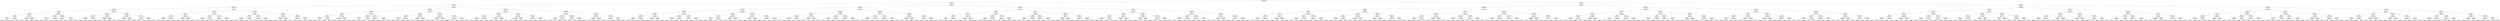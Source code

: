 ## [header material...]
## Command to get the layout: "dot -Teps thisfile > thisfile.eps"
graph "test"
{
node [shape="rectangle", fontsize=10, width=".2", height=".2", margin=0];
graph[fontsize=8];

n000 [label="clustersize = 14060
splitting feature:
((-0.011,-0.033)-(0.0369,0.637))"] ;
n000 -- n001 ;
n001 [label="clustersize = 8646
splitting feature:
((-0.185,-0.488)-(-0.0557,0.455))"] ;
n001 -- n002 ;
n002 [label="clustersize = 4439
splitting feature:
((-0.212,-0.796)-(-0.297,0.0471))"] ;
n002 -- n003 ;
n003 [label="clustersize = 1828
splitting feature:
((0.495,-0.377)-(-0.214,0.71))"] ;
n003 -- n004 ;
n004 [label="clustersize = 1190
splitting feature:
((0.45,0.0954)-(-0.207,-0.8))"] ;
n004 -- n005 ;
n005 [label="clustersize = 245
splitting feature:
((-0.142,0.0894)-(-0.623,0.62))"] ;
n005 -- n006 ;
n006 [label="clustersize = 166
splitting feature:
((0.419,0.861)-(-0.364,-0.382))"] ;
n006 -- n007 ;
n007 [label="clustersize = 41
splitting feature:
((0.11,0.602)-(-0.0544,0.0287))"] ;
n007 -- n008 ;
n008 [label="clustersize = 9
splitting feature:
((0.608,-0.933)-(0.578,0.393))"] ;
n008 -- n009 ;
n009 [label="clustersize = 4
pupil avg:
[ 0.57513066  0.26420345]"] ;
n008 -- n010 ;
n010 [label="clustersize = 5
pupil avg:
[-0.10488889  0.25949206]"] ;
n007 -- n011 ;
n011 [label="clustersize = 32
splitting feature:
((-0.9,0.565)-(0.582,-0.484))"] ;
n011 -- n012 ;
n012 [label="clustersize = 10
pupil avg:
[ 0.11820143  0.20707063]"] ;
n011 -- n013 ;
n013 [label="clustersize = 22
pupil avg:
[-0.19973771  0.20355746]"] ;
n006 -- n014 ;
n014 [label="clustersize = 125
splitting feature:
((0.0455,0.611)-(-0.772,-0.208))"] ;
n014 -- n015 ;
n015 [label="clustersize = 40
splitting feature:
((0.11,-0.129)-(0.417,-0.558))"] ;
n015 -- n016 ;
n016 [label="clustersize = 29
pupil avg:
[-0.04154579  0.23428132]"] ;
n015 -- n017 ;
n017 [label="clustersize = 11
pupil avg:
[-0.38703245  0.33369736]"] ;
n014 -- n018 ;
n018 [label="clustersize = 85
splitting feature:
((-0.506,0.718)-(0.738,0.988))"] ;
n018 -- n019 ;
n019 [label="clustersize = 54
pupil avg:
[-0.26559709  0.20279265]"] ;
n018 -- n020 ;
n020 [label="clustersize = 31
pupil avg:
[-0.45347158  0.26884877]"] ;
n005 -- n021 ;
n021 [label="clustersize = 79
splitting feature:
((0.351,0.68)-(0.582,-0.0956))"] ;
n021 -- n022 ;
n022 [label="clustersize = 46
splitting feature:
((-0.687,0.84)-(0.413,-0.932))"] ;
n022 -- n023 ;
n023 [label="clustersize = 16
splitting feature:
((0.305,0.407)-(0.118,-0.0893))"] ;
n023 -- n024 ;
n024 [label="clustersize = 11
pupil avg:
[ 0.50480748  0.26940652]"] ;
n023 -- n025 ;
n025 [label="clustersize = 5
pupil avg:
[ 0.1302361   0.18086333]"] ;
n022 -- n026 ;
n026 [label="clustersize = 30
splitting feature:
((-0.166,0.214)-(0.636,0.405))"] ;
n026 -- n027 ;
n027 [label="clustersize = 8
pupil avg:
[-0.08360912  0.27159599]"] ;
n026 -- n028 ;
n028 [label="clustersize = 22
pupil avg:
[ 0.13256339  0.28420761]"] ;
n021 -- n029 ;
n029 [label="clustersize = 33
splitting feature:
((0.876,-0.431)-(0.0468,0.86))"] ;
n029 -- n030 ;
n030 [label="clustersize = 17
splitting feature:
((-0.988,-0.421)-(-0.155,0.411))"] ;
n030 -- n031 ;
n031 [label="clustersize = 7
pupil avg:
[-0.54237167  0.35509168]"] ;
n030 -- n032 ;
n032 [label="clustersize = 10
pupil avg:
[-0.11343406  0.27661561]"] ;
n029 -- n033 ;
n033 [label="clustersize = 16
splitting feature:
((-0.433,-0.42)-(-0.565,0.469))"] ;
n033 -- n034 ;
n034 [label="clustersize = 6
pupil avg:
[-0.13737503  0.22281111]"] ;
n033 -- n035 ;
n035 [label="clustersize = 10
pupil avg:
[ 0.09472535  0.21844815]"] ;
n004 -- n036 ;
n036 [label="clustersize = 945
splitting feature:
((-0.841,-0.92)-(-0.683,0.503))"] ;
n036 -- n037 ;
n037 [label="clustersize = 607
splitting feature:
((-0.513,-0.583)-(0.177,-0.336))"] ;
n037 -- n038 ;
n038 [label="clustersize = 170
splitting feature:
((0.225,0.13)-(-0.28,0.0819))"] ;
n038 -- n039 ;
n039 [label="clustersize = 49
splitting feature:
((0.353,0.175)-(0.156,-0.527))"] ;
n039 -- n040 ;
n040 [label="clustersize = 8
pupil avg:
[ 0.10620993  0.06600057]"] ;
n039 -- n041 ;
n041 [label="clustersize = 41
pupil avg:
[-0.37765006  0.00064884]"] ;
n038 -- n042 ;
n042 [label="clustersize = 121
splitting feature:
((-0.435,-0.204)-(0.237,-0.264))"] ;
n042 -- n043 ;
n043 [label="clustersize = 106
pupil avg:
[-0.45368764 -0.19009846]"] ;
n042 -- n044 ;
n044 [label="clustersize = 15
pupil avg:
[-0.3811894  0.0597338]"] ;
n037 -- n045 ;
n045 [label="clustersize = 437
splitting feature:
((-0.23,-0.206)-(0.323,-0.154))"] ;
n045 -- n046 ;
n046 [label="clustersize = 269
splitting feature:
((0.218,-0.562)-(-0.284,-0.0309))"] ;
n046 -- n047 ;
n047 [label="clustersize = 174
pupil avg:
[-0.44131964  0.08175655]"] ;
n046 -- n048 ;
n048 [label="clustersize = 95
pupil avg:
[-0.37882494 -0.0414486 ]"] ;
n045 -- n049 ;
n049 [label="clustersize = 168
splitting feature:
((0.519,-0.25)-(-0.941,0.16))"] ;
n049 -- n050 ;
n050 [label="clustersize = 126
pupil avg:
[-0.3386601   0.24035533]"] ;
n049 -- n051 ;
n051 [label="clustersize = 42
pupil avg:
[-0.24654402  0.08099223]"] ;
n036 -- n052 ;
n052 [label="clustersize = 338
splitting feature:
((-0.213,-0.809)-(0.313,0.904))"] ;
n052 -- n053 ;
n053 [label="clustersize = 301
splitting feature:
((-0.352,0.0776)-(0.353,0.402))"] ;
n053 -- n054 ;
n054 [label="clustersize = 145
splitting feature:
((0.664,-0.131)-(-0.833,-0.624))"] ;
n054 -- n055 ;
n055 [label="clustersize = 77
pupil avg:
[-0.22555466  0.12676026]"] ;
n054 -- n056 ;
n056 [label="clustersize = 68
pupil avg:
[-0.28987497 -0.05468591]"] ;
n053 -- n057 ;
n057 [label="clustersize = 156
splitting feature:
((0.197,-0.0221)-(0.416,0.378))"] ;
n057 -- n058 ;
n058 [label="clustersize = 105
pupil avg:
[-0.18044093  0.15041726]"] ;
n057 -- n059 ;
n059 [label="clustersize = 51
pupil avg:
[-0.36196911  0.19543447]"] ;
n052 -- n060 ;
n060 [label="clustersize = 37
splitting feature:
((0.367,-0.174)-(0.0544,0.515))"] ;
n060 -- n061 ;
n061 [label="clustersize = 17
splitting feature:
((-0.198,-0.424)-(-0.342,-0.706))"] ;
n061 -- n062 ;
n062 [label="clustersize = 11
pupil avg:
[-0.05285383  0.03281314]"] ;
n061 -- n063 ;
n063 [label="clustersize = 6
pupil avg:
[-0.29799704  0.22815628]"] ;
n060 -- n064 ;
n064 [label="clustersize = 20
splitting feature:
((0.589,-0.332)-(0.549,-0.576))"] ;
n064 -- n065 ;
n065 [label="clustersize = 4
pupil avg:
[ 0.05627946 -0.0413468 ]"] ;
n064 -- n066 ;
n066 [label="clustersize = 16
pupil avg:
[ 0.18244687  0.15631764]"] ;
n003 -- n067 ;
n067 [label="clustersize = 638
splitting feature:
((0.27,-0.154)-(-0.317,-0.474))"] ;
n067 -- n068 ;
n068 [label="clustersize = 199
splitting feature:
((0.154,0.405)-(-0.929,0.0787))"] ;
n068 -- n069 ;
n069 [label="clustersize = 115
splitting feature:
((0.318,0.478)-(-0.12,0.0265))"] ;
n069 -- n070 ;
n070 [label="clustersize = 47
splitting feature:
((-0.522,-0.558)-(0.594,-0.943))"] ;
n070 -- n071 ;
n071 [label="clustersize = 33
splitting feature:
((-0.66,-0.971)-(0.425,0.889))"] ;
n071 -- n072 ;
n072 [label="clustersize = 20
pupil avg:
[-0.21951787  0.13006427]"] ;
n071 -- n073 ;
n073 [label="clustersize = 13
pupil avg:
[ 0.05217876  0.24193257]"] ;
n070 -- n074 ;
n074 [label="clustersize = 14
splitting feature:
((0.826,0.585)-(-0.202,-0.154))"] ;
n074 -- n075 ;
n075 [label="clustersize = 4
pupil avg:
[-0.18249806  0.15219503]"] ;
n074 -- n076 ;
n076 [label="clustersize = 10
pupil avg:
[ 0.26072299  0.20741539]"] ;
n069 -- n077 ;
n077 [label="clustersize = 68
splitting feature:
((0.206,0.148)-(0.193,-0.318))"] ;
n077 -- n078 ;
n078 [label="clustersize = 19
splitting feature:
((0.693,-0.148)-(-0.534,0.969))"] ;
n078 -- n079 ;
n079 [label="clustersize = 7
pupil avg:
[-0.16781603  0.19591328]"] ;
n078 -- n080 ;
n080 [label="clustersize = 12
pupil avg:
[ 0.03882248  0.0503057 ]"] ;
n077 -- n081 ;
n081 [label="clustersize = 49
splitting feature:
((-0.0544,0.647)-(0.434,0.836))"] ;
n081 -- n082 ;
n082 [label="clustersize = 41
pupil avg:
[-0.20778338  0.08175911]"] ;
n081 -- n083 ;
n083 [label="clustersize = 8
pupil avg:
[-0.45699039  0.06979413]"] ;
n068 -- n084 ;
n084 [label="clustersize = 84
splitting feature:
((0.108,0.0549)-(-0.167,-0.148))"] ;
n084 -- n085 ;
n085 [label="clustersize = 31
splitting feature:
((-0.382,-0.333)-(-0.427,-0.762))"] ;
n085 -- n086 ;
n086 [label="clustersize = 9
splitting feature:
((0.307,-0.379)-(-0.0874,-0.165))"] ;
n086 -- n087 ;
n087 [label="clustersize = 4
pupil avg:
[ 0.46405229 -0.2753268 ]"] ;
n086 -- n088 ;
n088 [label="clustersize = 5
pupil avg:
[ 0.13782514  0.09546721]"] ;
n085 -- n089 ;
n089 [label="clustersize = 22
splitting feature:
((-0.399,0.167)-(0.0767,-0.998))"] ;
n089 -- n090 ;
n090 [label="clustersize = 5
pupil avg:
[ 0.37702448 -0.03419665]"] ;
n089 -- n091 ;
n091 [label="clustersize = 17
pupil avg:
[-0.05346338  0.0950369 ]"] ;
n084 -- n092 ;
n092 [label="clustersize = 53
splitting feature:
((0.268,0.79)-(0.971,-0.303))"] ;
n092 -- n093 ;
n093 [label="clustersize = 37
splitting feature:
((0.143,-0.41)-(-0.509,-0.391))"] ;
n093 -- n094 ;
n094 [label="clustersize = 29
pupil avg:
[-0.1821816   0.02772926]"] ;
n093 -- n095 ;
n095 [label="clustersize = 8
pupil avg:
[-0.03024334 -0.0539375 ]"] ;
n092 -- n096 ;
n096 [label="clustersize = 16
splitting feature:
((-0.235,0.762)-(-0.984,-0.334))"] ;
n096 -- n097 ;
n097 [label="clustersize = 4
pupil avg:
[ 0.33367591 -0.18851147]"] ;
n096 -- n098 ;
n098 [label="clustersize = 12
pupil avg:
[-0.09597018 -0.19366235]"] ;
n067 -- n099 ;
n099 [label="clustersize = 439
splitting feature:
((-0.187,0.0299)-(-0.189,-0.435))"] ;
n099 -- n100 ;
n100 [label="clustersize = 187
splitting feature:
((-0.44,-0.176)-(-0.307,0.756))"] ;
n100 -- n101 ;
n101 [label="clustersize = 112
splitting feature:
((-0.211,0.444)-(-0.962,-0.119))"] ;
n101 -- n102 ;
n102 [label="clustersize = 49
splitting feature:
((-0.342,0.265)-(-0.0453,-0.0822))"] ;
n102 -- n103 ;
n103 [label="clustersize = 16
pupil avg:
[ 0.14760686 -0.2860586 ]"] ;
n102 -- n104 ;
n104 [label="clustersize = 33
pupil avg:
[-0.03639313 -0.06724671]"] ;
n101 -- n105 ;
n105 [label="clustersize = 63
splitting feature:
((0.182,-0.408)-(-0.0287,-0.812))"] ;
n105 -- n106 ;
n106 [label="clustersize = 12
pupil avg:
[-0.32681477 -0.07808024]"] ;
n105 -- n107 ;
n107 [label="clustersize = 51
pupil avg:
[-0.09262496 -0.1741629 ]"] ;
n100 -- n108 ;
n108 [label="clustersize = 75
splitting feature:
((-0.179,-0.461)-(-0.405,0.323))"] ;
n108 -- n109 ;
n109 [label="clustersize = 51
splitting feature:
((0.682,-0.484)-(-0.924,0.419))"] ;
n109 -- n110 ;
n110 [label="clustersize = 7
pupil avg:
[-0.14565756  0.02805504]"] ;
n109 -- n111 ;
n111 [label="clustersize = 44
pupil avg:
[ 0.0590627  -0.06112864]"] ;
n108 -- n112 ;
n112 [label="clustersize = 24
splitting feature:
((-0.474,0.852)-(-0.178,0.0958))"] ;
n112 -- n113 ;
n113 [label="clustersize = 7
pupil avg:
[ 0.69622549 -0.32855231]"] ;
n112 -- n114 ;
n114 [label="clustersize = 17
pupil avg:
[ 0.16092292 -0.19164619]"] ;
n099 -- n115 ;
n115 [label="clustersize = 252
splitting feature:
((0.816,-0.937)-(-0.089,0.107))"] ;
n115 -- n116 ;
n116 [label="clustersize = 52
splitting feature:
((-0.93,0.991)-(0.273,-0.953))"] ;
n116 -- n117 ;
n117 [label="clustersize = 10
splitting feature:
((-0.287,-0.547)-(-0.948,0.408))"] ;
n117 -- n118 ;
n118 [label="clustersize = 6
pupil avg:
[-0.11100197 -0.19221049]"] ;
n117 -- n119 ;
n119 [label="clustersize = 4
pupil avg:
[ 0.55155707 -0.26880068]"] ;
n116 -- n120 ;
n120 [label="clustersize = 42
splitting feature:
((-0.441,-0.863)-(0.498,-0.634))"] ;
n120 -- n121 ;
n121 [label="clustersize = 33
pupil avg:
[-0.24611433 -0.1405777 ]"] ;
n120 -- n122 ;
n122 [label="clustersize = 9
pupil avg:
[ 0.03110463  0.11674338]"] ;
n115 -- n123 ;
n123 [label="clustersize = 200
splitting feature:
((-0.072,0.387)-(-0.287,-0.453))"] ;
n123 -- n124 ;
n124 [label="clustersize = 40
splitting feature:
((0.0589,0.502)-(-0.37,-0.265))"] ;
n124 -- n125 ;
n125 [label="clustersize = 21
pupil avg:
[-0.23783974 -0.03223989]"] ;
n124 -- n126 ;
n126 [label="clustersize = 19
pupil avg:
[ 0.00572044 -0.06101822]"] ;
n123 -- n127 ;
n127 [label="clustersize = 160
splitting feature:
((-0.949,-0.0899)-(0.375,-0.657))"] ;
n127 -- n128 ;
n128 [label="clustersize = 109
pupil avg:
[-0.32056553 -0.15189565]"] ;
n127 -- n129 ;
n129 [label="clustersize = 51
pupil avg:
[-0.35068671 -0.0313652 ]"] ;
n002 -- n130 ;
n130 [label="clustersize = 2611
splitting feature:
((-0.241,0.415)-(-0.47,-0.578))"] ;
n130 -- n131 ;
n131 [label="clustersize = 1629
splitting feature:
((0.758,-0.67)-(-0.668,-0.825))"] ;
n131 -- n132 ;
n132 [label="clustersize = 376
splitting feature:
((-0.961,-0.361)-(0.739,0.242))"] ;
n132 -- n133 ;
n133 [label="clustersize = 158
splitting feature:
((0.357,0.673)-(-0.0604,-0.908))"] ;
n133 -- n134 ;
n134 [label="clustersize = 40
splitting feature:
((0.282,0.478)-(0.0621,-0.223))"] ;
n134 -- n135 ;
n135 [label="clustersize = 20
splitting feature:
((-0.00791,0.631)-(0.554,-0.101))"] ;
n135 -- n136 ;
n136 [label="clustersize = 14
pupil avg:
[ 0.04187462  0.0208695 ]"] ;
n135 -- n137 ;
n137 [label="clustersize = 6
pupil avg:
[ 0.30456022  0.03628748]"] ;
n134 -- n138 ;
n138 [label="clustersize = 20
splitting feature:
((0.0924,-0.759)-(0.166,0.501))"] ;
n138 -- n139 ;
n139 [label="clustersize = 5
pupil avg:
[-0.05917328  0.00902329]"] ;
n138 -- n140 ;
n140 [label="clustersize = 15
pupil avg:
[ 0.55955773 -0.13659609]"] ;
n133 -- n141 ;
n141 [label="clustersize = 118
splitting feature:
((0.114,-0.13)-(-0.565,0.0821))"] ;
n141 -- n142 ;
n142 [label="clustersize = 78
splitting feature:
((-0.126,-0.214)-(-0.0774,-0.0448))"] ;
n142 -- n143 ;
n143 [label="clustersize = 30
pupil avg:
[-0.17917005 -0.03436371]"] ;
n142 -- n144 ;
n144 [label="clustersize = 48
pupil avg:
[ 0.03044523 -0.01812456]"] ;
n141 -- n145 ;
n145 [label="clustersize = 40
splitting feature:
((-0.559,0.514)-(-0.36,0.151))"] ;
n145 -- n146 ;
n146 [label="clustersize = 4
pupil avg:
[ 0.44411765 -0.15756303]"] ;
n145 -- n147 ;
n147 [label="clustersize = 36
pupil avg:
[ 0.09162544 -0.11462046]"] ;
n132 -- n148 ;
n148 [label="clustersize = 218
splitting feature:
((-0.345,0.934)-(-0.366,-0.357))"] ;
n148 -- n149 ;
n149 [label="clustersize = 56
splitting feature:
((-0.946,0.602)-(-0.072,-0.676))"] ;
n149 -- n150 ;
n150 [label="clustersize = 19
splitting feature:
((0.0221,0.917)-(0.729,0.0879))"] ;
n150 -- n151 ;
n151 [label="clustersize = 9
pupil avg:
[ 0.54960853 -0.11726544]"] ;
n150 -- n152 ;
n152 [label="clustersize = 10
pupil avg:
[ 0.55441105  0.29454617]"] ;
n149 -- n153 ;
n153 [label="clustersize = 37
splitting feature:
((0.287,-0.61)-(-0.304,0.46))"] ;
n153 -- n154 ;
n154 [label="clustersize = 4
pupil avg:
[-0.30170932  0.21080023]"] ;
n153 -- n155 ;
n155 [label="clustersize = 33
pupil avg:
[ 0.24281087  0.08804859]"] ;
n148 -- n156 ;
n156 [label="clustersize = 162
splitting feature:
((-0.476,0.629)-(-0.143,-0.579))"] ;
n156 -- n157 ;
n157 [label="clustersize = 24
splitting feature:
((0.231,0.899)-(-0.994,-0.619))"] ;
n157 -- n158 ;
n158 [label="clustersize = 16
pupil avg:
[ 0.3728899   0.28592888]"] ;
n157 -- n159 ;
n159 [label="clustersize = 8
pupil avg:
[ 0.01037928 -0.15325632]"] ;
n156 -- n160 ;
n160 [label="clustersize = 138
splitting feature:
((0.152,-0.719)-(-0.633,0.0404))"] ;
n160 -- n161 ;
n161 [label="clustersize = 91
pupil avg:
[-0.12133881  0.19860896]"] ;
n160 -- n162 ;
n162 [label="clustersize = 47
pupil avg:
[ 0.07175482  0.05197188]"] ;
n131 -- n163 ;
n163 [label="clustersize = 1253
splitting feature:
((-0.299,0.881)-(0.769,0.282))"] ;
n163 -- n164 ;
n164 [label="clustersize = 1004
splitting feature:
((-0.71,-0.00842)-(-0.61,0.813))"] ;
n164 -- n165 ;
n165 [label="clustersize = 646
splitting feature:
((-0.968,0.993)-(0.536,-0.0107))"] ;
n165 -- n166 ;
n166 [label="clustersize = 202
splitting feature:
((0.317,0.267)-(0.0139,-0.344))"] ;
n166 -- n167 ;
n167 [label="clustersize = 85
pupil avg:
[ 0.09457133 -0.04795278]"] ;
n166 -- n168 ;
n168 [label="clustersize = 117
pupil avg:
[ 0.09781489 -0.16136782]"] ;
n165 -- n169 ;
n169 [label="clustersize = 444
splitting feature:
((0.0757,-0.191)-(0.208,-0.582))"] ;
n169 -- n170 ;
n170 [label="clustersize = 305
pupil avg:
[-0.05776316 -0.05231194]"] ;
n169 -- n171 ;
n171 [label="clustersize = 139
pupil avg:
[ 0.07998347 -0.00709002]"] ;
n164 -- n172 ;
n172 [label="clustersize = 358
splitting feature:
((-0.731,-0.204)-(0.53,0.459))"] ;
n172 -- n173 ;
n173 [label="clustersize = 198
splitting feature:
((-0.448,0.834)-(0.0174,-0.706))"] ;
n173 -- n174 ;
n174 [label="clustersize = 98
pupil avg:
[ 0.23527314 -0.20736672]"] ;
n173 -- n175 ;
n175 [label="clustersize = 100
pupil avg:
[ 0.10437213 -0.10716332]"] ;
n172 -- n176 ;
n176 [label="clustersize = 160
splitting feature:
((0.378,-0.166)-(-0.459,0.717))"] ;
n176 -- n177 ;
n177 [label="clustersize = 53
pupil avg:
[ 0.05406318 -0.02057467]"] ;
n176 -- n178 ;
n178 [label="clustersize = 107
pupil avg:
[ 0.0592086  -0.13349824]"] ;
n163 -- n179 ;
n179 [label="clustersize = 249
splitting feature:
((-0.783,-0.704)-(-0.598,-0.528))"] ;
n179 -- n180 ;
n180 [label="clustersize = 126
splitting feature:
((0.622,0.59)-(-0.0046,0.949))"] ;
n180 -- n181 ;
n181 [label="clustersize = 78
splitting feature:
((0.731,-0.405)-(0.385,-0.994))"] ;
n181 -- n182 ;
n182 [label="clustersize = 20
pupil avg:
[-0.09704261  0.00666175]"] ;
n181 -- n183 ;
n183 [label="clustersize = 58
pupil avg:
[-0.29368882 -0.02460452]"] ;
n180 -- n184 ;
n184 [label="clustersize = 48
splitting feature:
((0.116,0.108)-(0.286,-0.237))"] ;
n184 -- n185 ;
n185 [label="clustersize = 30
pupil avg:
[ 0.05650791 -0.03717907]"] ;
n184 -- n186 ;
n186 [label="clustersize = 18
pupil avg:
[-0.17844223  0.00187614]"] ;
n179 -- n187 ;
n187 [label="clustersize = 123
splitting feature:
((-0.511,0.738)-(0.143,-0.0918))"] ;
n187 -- n188 ;
n188 [label="clustersize = 10
splitting feature:
((-0.788,-0.495)-(0.749,0.729))"] ;
n188 -- n189 ;
n189 [label="clustersize = 5
pupil avg:
[ 0.3640404  -0.30787879]"] ;
n188 -- n190 ;
n190 [label="clustersize = 5
pupil avg:
[ 0.16145984 -0.17423211]"] ;
n187 -- n191 ;
n191 [label="clustersize = 113
splitting feature:
((-0.22,0.0778)-(-0.0887,-0.846))"] ;
n191 -- n192 ;
n192 [label="clustersize = 79
pupil avg:
[ 0.02794117 -0.05595238]"] ;
n191 -- n193 ;
n193 [label="clustersize = 34
pupil avg:
[-0.19454026  0.00346263]"] ;
n130 -- n194 ;
n194 [label="clustersize = 982
splitting feature:
((0.172,0.326)-(-0.501,-0.276))"] ;
n194 -- n195 ;
n195 [label="clustersize = 202
splitting feature:
((-0.07,-0.91)-(-0.638,0.231))"] ;
n195 -- n196 ;
n196 [label="clustersize = 107
splitting feature:
((-0.0202,0.87)-(0.136,-0.258))"] ;
n196 -- n197 ;
n197 [label="clustersize = 22
splitting feature:
((-0.882,-0.742)-(-0.782,-0.0923))"] ;
n197 -- n198 ;
n198 [label="clustersize = 12
splitting feature:
((0.792,0.0241)-(-0.406,0.847))"] ;
n198 -- n199 ;
n199 [label="clustersize = 4
pupil avg:
[-0.52270207  0.03506253]"] ;
n198 -- n200 ;
n200 [label="clustersize = 8
pupil avg:
[-0.12675354 -0.20286489]"] ;
n197 -- n201 ;
n201 [label="clustersize = 10
splitting feature:
((0.566,-0.804)-(-0.343,-0.673))"] ;
n201 -- n202 ;
n202 [label="clustersize = 4
pupil avg:
[ 0.45784327 -0.09417602]"] ;
n201 -- n203 ;
n203 [label="clustersize = 6
pupil avg:
[ 0.06536748 -0.0389478 ]"] ;
n196 -- n204 ;
n204 [label="clustersize = 85
splitting feature:
((0.331,-0.579)-(0.132,0.681))"] ;
n204 -- n205 ;
n205 [label="clustersize = 59
splitting feature:
((0.317,-0.912)-(-0.909,0.318))"] ;
n205 -- n206 ;
n206 [label="clustersize = 38
pupil avg:
[-0.36666017  0.20608051]"] ;
n205 -- n207 ;
n207 [label="clustersize = 21
pupil avg:
[-0.16008901  0.05208803]"] ;
n204 -- n208 ;
n208 [label="clustersize = 26
splitting feature:
((0.529,0.0509)-(0.0873,0.683))"] ;
n208 -- n209 ;
n209 [label="clustersize = 9
pupil avg:
[-0.05845104  0.30607539]"] ;
n208 -- n210 ;
n210 [label="clustersize = 17
pupil avg:
[-0.04534464 -0.04117865]"] ;
n195 -- n211 ;
n211 [label="clustersize = 95
splitting feature:
((0.187,0.316)-(-0.249,-0.481))"] ;
n211 -- n212 ;
n212 [label="clustersize = 71
splitting feature:
((0.202,0.804)-(-0.879,-0.307))"] ;
n212 -- n213 ;
n213 [label="clustersize = 57
splitting feature:
((0.412,0.00834)-(0.245,0.976))"] ;
n213 -- n214 ;
n214 [label="clustersize = 33
pupil avg:
[ 0.11973914  0.25851351]"] ;
n213 -- n215 ;
n215 [label="clustersize = 24
pupil avg:
[ 0.40880024  0.22831431]"] ;
n212 -- n216 ;
n216 [label="clustersize = 14
splitting feature:
((-0.575,0.236)-(0.498,-0.283))"] ;
n216 -- n217 ;
n217 [label="clustersize = 10
pupil avg:
[ 0.19295053 -0.03466552]"] ;
n216 -- n218 ;
n218 [label="clustersize = 4
pupil avg:
[-0.28579645  0.06839567]"] ;
n211 -- n219 ;
n219 [label="clustersize = 24
splitting feature:
((-0.481,0.388)-(0.222,0.475))"] ;
n219 -- n220 ;
n220 [label="clustersize = 15
splitting feature:
((-0.963,0.0377)-(-0.946,0.804))"] ;
n220 -- n221 ;
n221 [label="clustersize = 11
pupil avg:
[ 0.06823663 -0.05955337]"] ;
n220 -- n222 ;
n222 [label="clustersize = 4
pupil avg:
[ 0.56839744 -0.28070513]"] ;
n219 -- n223 ;
n223 [label="clustersize = 9
splitting feature:
((0.23,0.177)-(-0.459,0.0235))"] ;
n223 -- n224 ;
n224 [label="clustersize = 5
pupil avg:
[-0.10182749  0.06513158]"] ;
n223 -- n225 ;
n225 [label="clustersize = 4
pupil avg:
[-0.29112267 -0.11789813]"] ;
n194 -- n226 ;
n226 [label="clustersize = 780
splitting feature:
((-0.785,-0.739)-(-0.261,0.828))"] ;
n226 -- n227 ;
n227 [label="clustersize = 452
splitting feature:
((0.268,0.38)-(-0.972,0.247))"] ;
n227 -- n228 ;
n228 [label="clustersize = 117
splitting feature:
((-0.219,-0.0583)-(0.147,-0.543))"] ;
n228 -- n229 ;
n229 [label="clustersize = 67
splitting feature:
((-0.108,0.318)-(0.33,0.144))"] ;
n229 -- n230 ;
n230 [label="clustersize = 53
pupil avg:
[-0.27741326 -0.06567951]"] ;
n229 -- n231 ;
n231 [label="clustersize = 14
pupil avg:
[ 0.06246276 -0.06265448]"] ;
n228 -- n232 ;
n232 [label="clustersize = 50
splitting feature:
((-0.192,-0.999)-(0.223,-0.968))"] ;
n232 -- n233 ;
n233 [label="clustersize = 25
pupil avg:
[-0.39542558  0.0626905 ]"] ;
n232 -- n234 ;
n234 [label="clustersize = 25
pupil avg:
[-0.31852209  0.2308056 ]"] ;
n227 -- n235 ;
n235 [label="clustersize = 335
splitting feature:
((0.0472,-0.596)-(-0.169,-0.0799))"] ;
n235 -- n236 ;
n236 [label="clustersize = 112
splitting feature:
((-0.31,-0.434)-(0.462,-0.854))"] ;
n236 -- n237 ;
n237 [label="clustersize = 105
pupil avg:
[-0.39372757 -0.2087334 ]"] ;
n236 -- n238 ;
n238 [label="clustersize = 7
pupil avg:
[-0.01164966 -0.0704932 ]"] ;
n235 -- n239 ;
n239 [label="clustersize = 223
splitting feature:
((-0.686,0.0541)-(-0.869,0.667))"] ;
n239 -- n240 ;
n240 [label="clustersize = 164
pupil avg:
[-0.27546972 -0.2056756 ]"] ;
n239 -- n241 ;
n241 [label="clustersize = 59
pupil avg:
[-0.06428189 -0.17951301]"] ;
n226 -- n242 ;
n242 [label="clustersize = 328
splitting feature:
((0.897,-0.422)-(-0.983,-0.6))"] ;
n242 -- n243 ;
n243 [label="clustersize = 140
splitting feature:
((-0.107,0.652)-(0.471,-0.211))"] ;
n243 -- n244 ;
n244 [label="clustersize = 51
splitting feature:
((-0.736,0.379)-(-0.601,-0.934))"] ;
n244 -- n245 ;
n245 [label="clustersize = 37
pupil avg:
[ 0.03502003  0.01144355]"] ;
n244 -- n246 ;
n246 [label="clustersize = 14
pupil avg:
[-0.1980501 -0.1513984]"] ;
n243 -- n247 ;
n247 [label="clustersize = 89
splitting feature:
((0.902,0.164)-(-0.674,-0.626))"] ;
n247 -- n248 ;
n248 [label="clustersize = 27
pupil avg:
[-0.09828044  0.19589867]"] ;
n247 -- n249 ;
n249 [label="clustersize = 62
pupil avg:
[-0.37719038  0.1062167 ]"] ;
n242 -- n250 ;
n250 [label="clustersize = 188
splitting feature:
((-0.0141,-0.249)-(-0.423,0.517))"] ;
n250 -- n251 ;
n251 [label="clustersize = 79
splitting feature:
((0.0603,0.458)-(-0.892,0.976))"] ;
n251 -- n252 ;
n252 [label="clustersize = 55
pupil avg:
[-0.08077684 -0.12672408]"] ;
n251 -- n253 ;
n253 [label="clustersize = 24
pupil avg:
[-0.28392808 -0.20203866]"] ;
n250 -- n254 ;
n254 [label="clustersize = 109
splitting feature:
((-0.257,0.889)-(0.137,-0.4))"] ;
n254 -- n255 ;
n255 [label="clustersize = 69
pupil avg:
[ 0.15966043 -0.21843362]"] ;
n254 -- n256 ;
n256 [label="clustersize = 40
pupil avg:
[-0.04231322 -0.20745507]"] ;
n001 -- n257 ;
n257 [label="clustersize = 4207
splitting feature:
((-0.841,0.453)-(0.219,-0.189))"] ;
n257 -- n258 ;
n258 [label="clustersize = 1753
splitting feature:
((-0.769,0.732)-(-0.449,0.0201))"] ;
n258 -- n259 ;
n259 [label="clustersize = 903
splitting feature:
((0.132,-0.802)-(0.598,0.286))"] ;
n259 -- n260 ;
n260 [label="clustersize = 642
splitting feature:
((0.475,-0.972)-(0.962,-0.995))"] ;
n260 -- n261 ;
n261 [label="clustersize = 500
splitting feature:
((-0.358,-0.304)-(-0.672,0.929))"] ;
n261 -- n262 ;
n262 [label="clustersize = 231
splitting feature:
((0.158,0.211)-(-0.903,-0.0591))"] ;
n262 -- n263 ;
n263 [label="clustersize = 132
splitting feature:
((0.177,-0.017)-(0.697,0.581))"] ;
n263 -- n264 ;
n264 [label="clustersize = 121
pupil avg:
[ 0.14375923  0.02026704]"] ;
n263 -- n265 ;
n265 [label="clustersize = 11
pupil avg:
[ 0.26978628  0.04275653]"] ;
n262 -- n266 ;
n266 [label="clustersize = 99
splitting feature:
((-0.133,-0.537)-(-0.027,-0.135))"] ;
n266 -- n267 ;
n267 [label="clustersize = 36
pupil avg:
[ 0.20182494 -0.02988117]"] ;
n266 -- n268 ;
n268 [label="clustersize = 63
pupil avg:
[-0.0067448  -0.06314273]"] ;
n261 -- n269 ;
n269 [label="clustersize = 269
splitting feature:
((0.584,-0.895)-(0.11,-0.538))"] ;
n269 -- n270 ;
n270 [label="clustersize = 33
splitting feature:
((-0.685,0.346)-(-0.541,-0.677))"] ;
n270 -- n271 ;
n271 [label="clustersize = 21
pupil avg:
[ 0.25157347  0.06504569]"] ;
n270 -- n272 ;
n272 [label="clustersize = 12
pupil avg:
[ 0.58702785 -0.10563952]"] ;
n269 -- n273 ;
n273 [label="clustersize = 236
splitting feature:
((0.531,0.198)-(-0.262,0.679))"] ;
n273 -- n274 ;
n274 [label="clustersize = 50
pupil avg:
[ 0.22738549  0.13345664]"] ;
n273 -- n275 ;
n275 [label="clustersize = 186
pupil avg:
[ 0.2101121   0.01079993]"] ;
n260 -- n276 ;
n276 [label="clustersize = 142
splitting feature:
((-0.183,-0.607)-(-0.809,0.991))"] ;
n276 -- n277 ;
n277 [label="clustersize = 89
splitting feature:
((-0.615,0.439)-(-0.23,0.434))"] ;
n277 -- n278 ;
n278 [label="clustersize = 13
splitting feature:
((-0.349,-0.858)-(-0.831,-0.333))"] ;
n278 -- n279 ;
n279 [label="clustersize = 4
pupil avg:
[ 0.15624056  0.02405618]"] ;
n278 -- n280 ;
n280 [label="clustersize = 9
pupil avg:
[ 0.0202462   0.07601017]"] ;
n277 -- n281 ;
n281 [label="clustersize = 76
splitting feature:
((-0.706,0.9)-(0.469,0.909))"] ;
n281 -- n282 ;
n282 [label="clustersize = 53
pupil avg:
[ 0.29218877 -0.06390772]"] ;
n281 -- n283 ;
n283 [label="clustersize = 23
pupil avg:
[ 0.13606792 -0.00298317]"] ;
n276 -- n284 ;
n284 [label="clustersize = 53
splitting feature:
((-0.592,0.681)-(0.269,0.398))"] ;
n284 -- n285 ;
n285 [label="clustersize = 26
splitting feature:
((0.262,-0.975)-(0.511,-0.181))"] ;
n285 -- n286 ;
n286 [label="clustersize = 14
pupil avg:
[ 0.57048023 -0.1671287 ]"] ;
n285 -- n287 ;
n287 [label="clustersize = 12
pupil avg:
[ 0.43183772 -0.0418702 ]"] ;
n284 -- n288 ;
n288 [label="clustersize = 27
splitting feature:
((-0.0416,0.238)-(0.264,-0.297))"] ;
n288 -- n289 ;
n289 [label="clustersize = 22
pupil avg:
[ 0.30511729 -0.0044516 ]"] ;
n288 -- n290 ;
n290 [label="clustersize = 5
pupil avg:
[ 0.58590586 -0.12055666]"] ;
n259 -- n291 ;
n291 [label="clustersize = 261
splitting feature:
((-0.0389,0.0948)-(-0.665,0.0767))"] ;
n291 -- n292 ;
n292 [label="clustersize = 186
splitting feature:
((0.0897,0.183)-(-0.46,0.262))"] ;
n292 -- n293 ;
n293 [label="clustersize = 153
splitting feature:
((0.0228,-0.315)-(0.119,0.0219))"] ;
n293 -- n294 ;
n294 [label="clustersize = 41
splitting feature:
((-0.757,0.51)-(-0.246,-0.533))"] ;
n294 -- n295 ;
n295 [label="clustersize = 36
pupil avg:
[ 0.33821203  0.05451186]"] ;
n294 -- n296 ;
n296 [label="clustersize = 5
pupil avg:
[ 0.11299367  0.01936064]"] ;
n293 -- n297 ;
n297 [label="clustersize = 112
splitting feature:
((-0.321,0.324)-(0.0381,-0.341))"] ;
n297 -- n298 ;
n298 [label="clustersize = 66
pupil avg:
[ 0.11134717 -0.02421199]"] ;
n297 -- n299 ;
n299 [label="clustersize = 46
pupil avg:
[ 0.21248921  0.10078021]"] ;
n292 -- n300 ;
n300 [label="clustersize = 33
splitting feature:
((0.0665,0.344)-(0.211,0.596))"] ;
n300 -- n301 ;
n301 [label="clustersize = 20
splitting feature:
((-0.356,0.156)-(-0.252,0.519))"] ;
n301 -- n302 ;
n302 [label="clustersize = 6
pupil avg:
[ 0.24231332  0.00194927]"] ;
n301 -- n303 ;
n303 [label="clustersize = 14
pupil avg:
[ 0.48455176 -0.03068633]"] ;
n300 -- n304 ;
n304 [label="clustersize = 13
splitting feature:
((0.445,0.932)-(-0.57,-0.901))"] ;
n304 -- n305 ;
n305 [label="clustersize = 4
pupil avg:
[ 0.82597841  0.19871795]"] ;
n304 -- n306 ;
n306 [label="clustersize = 9
pupil avg:
[ 0.61000088  0.02541984]"] ;
n291 -- n307 ;
n307 [label="clustersize = 75
splitting feature:
((0.229,-0.614)-(0.705,-0.235))"] ;
n307 -- n308 ;
n308 [label="clustersize = 57
splitting feature:
((-0.257,0.551)-(0.178,0.382))"] ;
n308 -- n309 ;
n309 [label="clustersize = 26
splitting feature:
((-0.597,0.405)-(0.244,0.207))"] ;
n309 -- n310 ;
n310 [label="clustersize = 12
pupil avg:
[ 0.75191693 -0.06368474]"] ;
n309 -- n311 ;
n311 [label="clustersize = 14
pupil avg:
[ 0.46126655 -0.13294392]"] ;
n308 -- n312 ;
n312 [label="clustersize = 31
splitting feature:
((0.597,0.386)-(-0.269,-0.328))"] ;
n312 -- n313 ;
n313 [label="clustersize = 14
pupil avg:
[ 0.39807375  0.20413936]"] ;
n312 -- n314 ;
n314 [label="clustersize = 17
pupil avg:
[ 0.43474823  0.03976697]"] ;
n307 -- n315 ;
n315 [label="clustersize = 18
splitting feature:
((0.696,0.601)-(-0.948,-0.28))"] ;
n315 -- n316 ;
n316 [label="clustersize = 8
splitting feature:
((-0.726,-0.756)-(0.978,-0.278))"] ;
n316 -- n317 ;
n317 [label="clustersize = 4
pupil avg:
[ 0.44277048 -0.10310078]"] ;
n316 -- n318 ;
n318 [label="clustersize = 4
pupil avg:
[ 0.48719807  0.09597424]"] ;
n315 -- n319 ;
n319 [label="clustersize = 10
splitting feature:
((0.0966,-0.0272)-(-0.899,-0.317))"] ;
n319 -- n320 ;
n320 [label="clustersize = 6
pupil avg:
[ 0.07598973 -0.02571429]"] ;
n319 -- n321 ;
n321 [label="clustersize = 4
pupil avg:
[ 0.29634354  0.0271373 ]"] ;
n258 -- n322 ;
n322 [label="clustersize = 850
splitting feature:
((-0.527,0.892)-(-0.273,-0.965))"] ;
n322 -- n323 ;
n323 [label="clustersize = 454
splitting feature:
((-0.257,-0.749)-(-0.902,0.729))"] ;
n323 -- n324 ;
n324 [label="clustersize = 164
splitting feature:
((-0.509,-0.369)-(0.119,0.0923))"] ;
n324 -- n325 ;
n325 [label="clustersize = 61
splitting feature:
((0.546,0.143)-(0.324,-0.663))"] ;
n325 -- n326 ;
n326 [label="clustersize = 30
splitting feature:
((-0.221,0.325)-(-0.202,-0.241))"] ;
n326 -- n327 ;
n327 [label="clustersize = 10
pupil avg:
[ 0.21312134 -0.14853645]"] ;
n326 -- n328 ;
n328 [label="clustersize = 20
pupil avg:
[-0.07892544 -0.18185563]"] ;
n325 -- n329 ;
n329 [label="clustersize = 31
splitting feature:
((-0.52,-0.506)-(-0.131,-0.466))"] ;
n329 -- n330 ;
n330 [label="clustersize = 25
pupil avg:
[ 0.1784937  -0.20146748]"] ;
n329 -- n331 ;
n331 [label="clustersize = 6
pupil avg:
[ 0.55310867 -0.21585684]"] ;
n324 -- n332 ;
n332 [label="clustersize = 103
splitting feature:
((0.872,-0.182)-(-0.249,-0.454))"] ;
n332 -- n333 ;
n333 [label="clustersize = 16
splitting feature:
((0.296,-0.643)-(-0.987,-0.29))"] ;
n333 -- n334 ;
n334 [label="clustersize = 4
pupil avg:
[ 0.21273519  0.20472125]"] ;
n333 -- n335 ;
n335 [label="clustersize = 12
pupil avg:
[-0.11725543 -0.15500628]"] ;
n332 -- n336 ;
n336 [label="clustersize = 87
splitting feature:
((-0.462,0.922)-(0.404,0.285))"] ;
n336 -- n337 ;
n337 [label="clustersize = 47
pupil avg:
[ 0.13719293 -0.05004481]"] ;
n336 -- n338 ;
n338 [label="clustersize = 40
pupil avg:
[ 0.20692677  0.07836122]"] ;
n323 -- n339 ;
n339 [label="clustersize = 290
splitting feature:
((0.974,-0.911)-(0.785,0.224))"] ;
n339 -- n340 ;
n340 [label="clustersize = 87
splitting feature:
((-0.576,-0.524)-(-0.449,0.514))"] ;
n340 -- n341 ;
n341 [label="clustersize = 11
splitting feature:
((-0.874,-0.717)-(0.0599,0.586))"] ;
n341 -- n342 ;
n342 [label="clustersize = 4
pupil avg:
[ 0.02900718 -0.15490431]"] ;
n341 -- n343 ;
n343 [label="clustersize = 7
pupil avg:
[ 0.34557726  0.04465395]"] ;
n340 -- n344 ;
n344 [label="clustersize = 76
splitting feature:
((0.0114,0.686)-(-0.221,-0.573))"] ;
n344 -- n345 ;
n345 [label="clustersize = 27
pupil avg:
[ 0.56579381 -0.22411734]"] ;
n344 -- n346 ;
n346 [label="clustersize = 49
pupil avg:
[ 0.37578426 -0.19169285]"] ;
n339 -- n347 ;
n347 [label="clustersize = 203
splitting feature:
((-0.426,-0.023)-(-0.438,0.423))"] ;
n347 -- n348 ;
n348 [label="clustersize = 86
splitting feature:
((0.119,-0.0818)-(-0.944,-0.294))"] ;
n348 -- n349 ;
n349 [label="clustersize = 35
pupil avg:
[ 0.21668935 -0.05435063]"] ;
n348 -- n350 ;
n350 [label="clustersize = 51
pupil avg:
[ 0.04533988 -0.21099894]"] ;
n347 -- n351 ;
n351 [label="clustersize = 117
splitting feature:
((-0.331,-0.464)-(0.607,0.0901))"] ;
n351 -- n352 ;
n352 [label="clustersize = 63
pupil avg:
[ 0.37608272 -0.19028839]"] ;
n351 -- n353 ;
n353 [label="clustersize = 54
pupil avg:
[ 0.14155676  0.05477633]"] ;
n322 -- n354 ;
n354 [label="clustersize = 396
splitting feature:
((-0.445,0.446)-(0.192,-0.0768))"] ;
n354 -- n355 ;
n355 [label="clustersize = 232
splitting feature:
((-0.54,-0.273)-(-0.337,0.253))"] ;
n355 -- n356 ;
n356 [label="clustersize = 79
splitting feature:
((-0.51,0.854)-(0.806,-0.164))"] ;
n356 -- n357 ;
n357 [label="clustersize = 68
splitting feature:
((-0.994,-0.717)-(-0.00285,0.0801))"] ;
n357 -- n358 ;
n358 [label="clustersize = 31
pupil avg:
[-0.11175191 -0.24794722]"] ;
n357 -- n359 ;
n359 [label="clustersize = 37
pupil avg:
[-0.01330689 -0.13403779]"] ;
n356 -- n360 ;
n360 [label="clustersize = 11
splitting feature:
((0.262,0.745)-(-0.406,-0.773))"] ;
n360 -- n361 ;
n361 [label="clustersize = 4
pupil avg:
[-0.24017628  0.23317537]"] ;
n360 -- n362 ;
n362 [label="clustersize = 7
pupil avg:
[-0.31364187 -0.26639668]"] ;
n355 -- n363 ;
n363 [label="clustersize = 153
splitting feature:
((0.501,0.118)-(-0.905,0.468))"] ;
n363 -- n364 ;
n364 [label="clustersize = 22
splitting feature:
((-0.00284,-0.125)-(0.062,0.424))"] ;
n364 -- n365 ;
n365 [label="clustersize = 11
pupil avg:
[ 0.03485047 -0.0406192 ]"] ;
n364 -- n366 ;
n366 [label="clustersize = 11
pupil avg:
[ 0.17666971  0.17063331]"] ;
n363 -- n367 ;
n367 [label="clustersize = 131
splitting feature:
((-0.424,0.38)-(-0.335,-0.399))"] ;
n367 -- n368 ;
n368 [label="clustersize = 73
pupil avg:
[ 0.19997675 -0.20405338]"] ;
n367 -- n369 ;
n369 [label="clustersize = 58
pupil avg:
[-0.05562401 -0.16644379]"] ;
n354 -- n370 ;
n370 [label="clustersize = 164
splitting feature:
((-0.0283,-0.936)-(0.261,0.938))"] ;
n370 -- n371 ;
n371 [label="clustersize = 107
splitting feature:
((-0.703,0.355)-(-0.99,0.00337))"] ;
n371 -- n372 ;
n372 [label="clustersize = 38
splitting feature:
((-0.266,0.586)-(0.843,-0.789))"] ;
n372 -- n373 ;
n373 [label="clustersize = 34
pupil avg:
[ 0.11991922  0.00814411]"] ;
n372 -- n374 ;
n374 [label="clustersize = 4
pupil avg:
[-0.26767677  0.12651515]"] ;
n371 -- n375 ;
n375 [label="clustersize = 69
splitting feature:
((0.0167,-0.38)-(-0.051,0.879))"] ;
n375 -- n376 ;
n376 [label="clustersize = 39
pupil avg:
[-0.15877504 -0.06664941]"] ;
n375 -- n377 ;
n377 [label="clustersize = 30
pupil avg:
[ 0.04077368 -0.06203011]"] ;
n370 -- n378 ;
n378 [label="clustersize = 57
splitting feature:
((-0.464,0.268)-(0.497,0.172))"] ;
n378 -- n379 ;
n379 [label="clustersize = 35
splitting feature:
((0.979,-0.256)-(0.401,-0.964))"] ;
n379 -- n380 ;
n380 [label="clustersize = 6
pupil avg:
[-0.09477397 -0.09267781]"] ;
n379 -- n381 ;
n381 [label="clustersize = 29
pupil avg:
[ 0.12497886  0.06844237]"] ;
n378 -- n382 ;
n382 [label="clustersize = 22
splitting feature:
((0.356,0.835)-(0.5,0.284))"] ;
n382 -- n383 ;
n383 [label="clustersize = 5
pupil avg:
[ 0.88569697  0.10848485]"] ;
n382 -- n384 ;
n384 [label="clustersize = 17
pupil avg:
[ 0.13733057  0.16411413]"] ;
n257 -- n385 ;
n385 [label="clustersize = 2454
splitting feature:
((0.244,-0.27)-(0.0678,0.767))"] ;
n385 -- n386 ;
n386 [label="clustersize = 1527
splitting feature:
((-0.1,0.922)-(0.451,0.478))"] ;
n386 -- n387 ;
n387 [label="clustersize = 656
splitting feature:
((-0.374,0.846)-(0.35,-0.118))"] ;
n387 -- n388 ;
n388 [label="clustersize = 243
splitting feature:
((0.407,0.22)-(-0.716,-0.391))"] ;
n388 -- n389 ;
n389 [label="clustersize = 73
splitting feature:
((-0.161,-0.938)-(0.798,-0.197))"] ;
n389 -- n390 ;
n390 [label="clustersize = 56
splitting feature:
((0.04,0.269)-(0.07,-0.719))"] ;
n390 -- n391 ;
n391 [label="clustersize = 38
pupil avg:
[ 0.22058992  0.02177129]"] ;
n390 -- n392 ;
n392 [label="clustersize = 18
pupil avg:
[-0.06104157 -0.00298322]"] ;
n389 -- n393 ;
n393 [label="clustersize = 17
splitting feature:
((-0.479,0.382)-(-0.16,0.26))"] ;
n393 -- n394 ;
n394 [label="clustersize = 11
pupil avg:
[ 0.34357888  0.25121524]"] ;
n393 -- n395 ;
n395 [label="clustersize = 6
pupil avg:
[ 0.3329054  -0.01151704]"] ;
n388 -- n396 ;
n396 [label="clustersize = 170
splitting feature:
((-0.306,-0.144)-(0.18,0.265))"] ;
n396 -- n397 ;
n397 [label="clustersize = 119
splitting feature:
((-0.437,0.907)-(-0.307,-0.386))"] ;
n397 -- n398 ;
n398 [label="clustersize = 55
pupil avg:
[ 0.37984591 -0.25182651]"] ;
n397 -- n399 ;
n399 [label="clustersize = 64
pupil avg:
[ 0.1384152  -0.17622403]"] ;
n396 -- n400 ;
n400 [label="clustersize = 51
splitting feature:
((0.061,0.517)-(0.589,0.844))"] ;
n400 -- n401 ;
n401 [label="clustersize = 40
pupil avg:
[ 0.1707813  -0.01831753]"] ;
n400 -- n402 ;
n402 [label="clustersize = 11
pupil avg:
[-0.13685864  0.01387046]"] ;
n387 -- n403 ;
n403 [label="clustersize = 413
splitting feature:
((0.05,-0.219)-(-0.0962,0.864))"] ;
n403 -- n404 ;
n404 [label="clustersize = 302
splitting feature:
((0.78,0.624)-(-0.843,-0.522))"] ;
n404 -- n405 ;
n405 [label="clustersize = 97
splitting feature:
((-0.824,0.905)-(-0.0512,-0.872))"] ;
n405 -- n406 ;
n406 [label="clustersize = 19
pupil avg:
[ 0.14713841  0.13966292]"] ;
n405 -- n407 ;
n407 [label="clustersize = 78
pupil avg:
[-0.06787531  0.15112629]"] ;
n404 -- n408 ;
n408 [label="clustersize = 205
splitting feature:
((-0.996,0.818)-(0.621,0.259))"] ;
n408 -- n409 ;
n409 [label="clustersize = 83
pupil avg:
[-0.12643785 -0.04981473]"] ;
n408 -- n410 ;
n410 [label="clustersize = 122
pupil avg:
[-0.07717683  0.083671  ]"] ;
n403 -- n411 ;
n411 [label="clustersize = 111
splitting feature:
((-0.183,-0.718)-(-0.51,0.91))"] ;
n411 -- n412 ;
n412 [label="clustersize = 85
splitting feature:
((0.281,0.999)-(-0.32,-0.481))"] ;
n412 -- n413 ;
n413 [label="clustersize = 19
pupil avg:
[ 0.02348802  0.10235878]"] ;
n412 -- n414 ;
n414 [label="clustersize = 66
pupil avg:
[ 0.16026823 -0.05458256]"] ;
n411 -- n415 ;
n415 [label="clustersize = 26
splitting feature:
((-0.827,0.0789)-(-0.812,-0.166))"] ;
n415 -- n416 ;
n416 [label="clustersize = 12
pupil avg:
[ 0.55468927  0.06197778]"] ;
n415 -- n417 ;
n417 [label="clustersize = 14
pupil avg:
[ 0.24583432  0.03176605]"] ;
n386 -- n418 ;
n418 [label="clustersize = 871
splitting feature:
((-0.2,0.424)-(0.372,-0.33))"] ;
n418 -- n419 ;
n419 [label="clustersize = 391
splitting feature:
((-0.268,0.456)-(0.258,0.0432))"] ;
n419 -- n420 ;
n420 [label="clustersize = 166
splitting feature:
((-0.761,-0.916)-(0.688,-0.0823))"] ;
n420 -- n421 ;
n421 [label="clustersize = 85
splitting feature:
((0.574,0.0436)-(-0.842,0.904))"] ;
n421 -- n422 ;
n422 [label="clustersize = 52
pupil avg:
[-0.24910403 -0.04782196]"] ;
n421 -- n423 ;
n423 [label="clustersize = 33
pupil avg:
[ 0.01499779 -0.15878613]"] ;
n420 -- n424 ;
n424 [label="clustersize = 81
splitting feature:
((0.253,0.995)-(-0.653,0.499))"] ;
n424 -- n425 ;
n425 [label="clustersize = 17
pupil avg:
[ 0.34851746  0.15764912]"] ;
n424 -- n426 ;
n426 [label="clustersize = 64
pupil avg:
[ 0.08636091 -0.06753601]"] ;
n419 -- n427 ;
n427 [label="clustersize = 225
splitting feature:
((0.187,-0.846)-(-0.16,0.246))"] ;
n427 -- n428 ;
n428 [label="clustersize = 65
splitting feature:
((-0.093,0.814)-(0.763,0.288))"] ;
n428 -- n429 ;
n429 [label="clustersize = 35
pupil avg:
[-0.04228483  0.1360834 ]"] ;
n428 -- n430 ;
n430 [label="clustersize = 30
pupil avg:
[-0.2627123   0.15714622]"] ;
n427 -- n431 ;
n431 [label="clustersize = 160
splitting feature:
((-0.0372,0.698)-(-0.773,-0.817))"] ;
n431 -- n432 ;
n432 [label="clustersize = 128
pupil avg:
[ 0.02478101  0.09341802]"] ;
n431 -- n433 ;
n433 [label="clustersize = 32
pupil avg:
[-0.1740005   0.00683602]"] ;
n418 -- n434 ;
n434 [label="clustersize = 480
splitting feature:
((-0.508,0.876)-(0.655,-0.976))"] ;
n434 -- n435 ;
n435 [label="clustersize = 175
splitting feature:
((-0.979,0.944)-(0.73,0.851))"] ;
n435 -- n436 ;
n436 [label="clustersize = 74
splitting feature:
((0.381,0.44)-(-0.806,0.677))"] ;
n436 -- n437 ;
n437 [label="clustersize = 68
pupil avg:
[-0.20509144  0.19763541]"] ;
n436 -- n438 ;
n438 [label="clustersize = 6
pupil avg:
[ 0.39420117 -0.09030846]"] ;
n435 -- n439 ;
n439 [label="clustersize = 101
splitting feature:
((-0.149,-0.991)-(0.855,-0.904))"] ;
n439 -- n440 ;
n440 [label="clustersize = 79
pupil avg:
[ 0.0200967   0.18356156]"] ;
n439 -- n441 ;
n441 [label="clustersize = 22
pupil avg:
[ 0.30459981  0.2183825 ]"] ;
n434 -- n442 ;
n442 [label="clustersize = 305
splitting feature:
((0.0382,0.855)-(0.775,0.392))"] ;
n442 -- n443 ;
n443 [label="clustersize = 110
splitting feature:
((-0.296,-0.527)-(-0.421,0.534))"] ;
n443 -- n444 ;
n444 [label="clustersize = 46
pupil avg:
[-0.00700736  0.19981793]"] ;
n443 -- n445 ;
n445 [label="clustersize = 64
pupil avg:
[-0.22765555  0.21140988]"] ;
n442 -- n446 ;
n446 [label="clustersize = 195
splitting feature:
((0.415,-0.0532)-(-0.823,-0.785))"] ;
n446 -- n447 ;
n447 [label="clustersize = 120
pupil avg:
[-0.24550522  0.23468227]"] ;
n446 -- n448 ;
n448 [label="clustersize = 75
pupil avg:
[-0.35232222  0.17135083]"] ;
n385 -- n449 ;
n449 [label="clustersize = 927
splitting feature:
((0.492,-0.0613)-(-0.31,-0.332))"] ;
n449 -- n450 ;
n450 [label="clustersize = 296
splitting feature:
((-0.1,0.34)-(0.288,-0.54))"] ;
n450 -- n451 ;
n451 [label="clustersize = 218
splitting feature:
((-0.721,-0.363)-(0.379,0.311))"] ;
n451 -- n452 ;
n452 [label="clustersize = 76
splitting feature:
((-0.795,0.405)-(-0.848,0.723))"] ;
n452 -- n453 ;
n453 [label="clustersize = 67
splitting feature:
((0.0645,-0.622)-(-0.394,-0.0269))"] ;
n453 -- n454 ;
n454 [label="clustersize = 55
pupil avg:
[ 0.02604205  0.098903  ]"] ;
n453 -- n455 ;
n455 [label="clustersize = 12
pupil avg:
[ 0.03099069 -0.05981219]"] ;
n452 -- n456 ;
n456 [label="clustersize = 9
splitting feature:
((-0.284,0.827)-(0.535,-0.117))"] ;
n456 -- n457 ;
n457 [label="clustersize = 4
pupil avg:
[ 0.00270848 -0.09140717]"] ;
n456 -- n458 ;
n458 [label="clustersize = 5
pupil avg:
[ 0.45830118  0.05928827]"] ;
n451 -- n459 ;
n459 [label="clustersize = 142
splitting feature:
((-0.224,-0.00761)-(0.201,-0.248))"] ;
n459 -- n460 ;
n460 [label="clustersize = 90
splitting feature:
((-0.0707,-0.449)-(-0.276,0.857))"] ;
n460 -- n461 ;
n461 [label="clustersize = 57
pupil avg:
[ 0.07512657  0.0837924 ]"] ;
n460 -- n462 ;
n462 [label="clustersize = 33
pupil avg:
[ 0.2407975   0.08475036]"] ;
n459 -- n463 ;
n463 [label="clustersize = 52
splitting feature:
((-0.628,0.0445)-(0.313,-0.286))"] ;
n463 -- n464 ;
n464 [label="clustersize = 32
pupil avg:
[ 0.15078555  0.15762759]"] ;
n463 -- n465 ;
n465 [label="clustersize = 20
pupil avg:
[ 0.4379389   0.15667208]"] ;
n450 -- n466 ;
n466 [label="clustersize = 78
splitting feature:
((0.552,0.314)-(0.162,-0.872))"] ;
n466 -- n467 ;
n467 [label="clustersize = 31
splitting feature:
((-0.972,0.183)-(-0.881,-0.455))"] ;
n467 -- n468 ;
n468 [label="clustersize = 14
splitting feature:
((0.291,-0.253)-(0.432,-0.496))"] ;
n468 -- n469 ;
n469 [label="clustersize = 8
pupil avg:
[ 0.46489022  0.21186229]"] ;
n468 -- n470 ;
n470 [label="clustersize = 6
pupil avg:
[ 0.13741411  0.1971887 ]"] ;
n467 -- n471 ;
n471 [label="clustersize = 17
splitting feature:
((-0.274,0.255)-(0.544,0.169))"] ;
n471 -- n472 ;
n472 [label="clustersize = 4
pupil avg:
[-0.04042016  0.29860304]"] ;
n471 -- n473 ;
n473 [label="clustersize = 13
pupil avg:
[ 0.10976836  0.16731612]"] ;
n466 -- n474 ;
n474 [label="clustersize = 47
splitting feature:
((0.169,-0.844)-(-0.0824,0.268))"] ;
n474 -- n475 ;
n475 [label="clustersize = 27
splitting feature:
((-0.24,-0.433)-(-0.486,0.966))"] ;
n475 -- n476 ;
n476 [label="clustersize = 16
pupil avg:
[-0.43318042  0.19312305]"] ;
n475 -- n477 ;
n477 [label="clustersize = 11
pupil avg:
[ 0.03645221  0.12825288]"] ;
n474 -- n478 ;
n478 [label="clustersize = 20
splitting feature:
((0.619,0.501)-(0.427,0.579))"] ;
n478 -- n479 ;
n479 [label="clustersize = 6
pupil avg:
[ 0.18384129  0.11830971]"] ;
n478 -- n480 ;
n480 [label="clustersize = 14
pupil avg:
[ 0.01946034  0.18592539]"] ;
n449 -- n481 ;
n481 [label="clustersize = 631
splitting feature:
((-0.398,-0.455)-(-0.984,0.0346))"] ;
n481 -- n482 ;
n482 [label="clustersize = 448
splitting feature:
((-0.524,0.347)-(-0.128,0.0196))"] ;
n482 -- n483 ;
n483 [label="clustersize = 124
splitting feature:
((-0.42,0.694)-(0.364,0.0679))"] ;
n483 -- n484 ;
n484 [label="clustersize = 85
splitting feature:
((0.506,0.439)-(-0.986,-0.0342))"] ;
n484 -- n485 ;
n485 [label="clustersize = 54
pupil avg:
[ 0.25051347  0.07483111]"] ;
n484 -- n486 ;
n486 [label="clustersize = 31
pupil avg:
[ 0.28041298 -0.19015959]"] ;
n483 -- n487 ;
n487 [label="clustersize = 39
splitting feature:
((-0.828,0.361)-(0.0643,-0.00136))"] ;
n487 -- n488 ;
n488 [label="clustersize = 4
pupil avg:
[ 0.52431908  0.09445346]"] ;
n487 -- n489 ;
n489 [label="clustersize = 35
pupil avg:
[ 0.15729496  0.168101  ]"] ;
n482 -- n490 ;
n490 [label="clustersize = 324
splitting feature:
((0.361,0.188)-(-0.471,-0.563))"] ;
n490 -- n491 ;
n491 [label="clustersize = 165
splitting feature:
((0.00684,0.76)-(0.141,0.0157))"] ;
n491 -- n492 ;
n492 [label="clustersize = 43
pupil avg:
[ 0.24196065  0.07257319]"] ;
n491 -- n493 ;
n493 [label="clustersize = 122
pupil avg:
[ 0.07756229  0.07255792]"] ;
n490 -- n494 ;
n494 [label="clustersize = 159
splitting feature:
((-0.171,-0.954)-(-0.0682,0.946))"] ;
n494 -- n495 ;
n495 [label="clustersize = 97
pupil avg:
[ 0.01042037 -0.02946983]"] ;
n494 -- n496 ;
n496 [label="clustersize = 62
pupil avg:
[ 0.17952802 -0.05664103]"] ;
n481 -- n497 ;
n497 [label="clustersize = 183
splitting feature:
((-0.114,-0.795)-(-0.344,0.949))"] ;
n497 -- n498 ;
n498 [label="clustersize = 82
splitting feature:
((0.206,0.104)-(-0.0611,-0.282))"] ;
n498 -- n499 ;
n499 [label="clustersize = 39
splitting feature:
((-0.926,0.975)-(-0.51,-0.298))"] ;
n499 -- n500 ;
n500 [label="clustersize = 18
pupil avg:
[ 0.2759285  -0.01899821]"] ;
n499 -- n501 ;
n501 [label="clustersize = 21
pupil avg:
[ 0.01533242  0.00633772]"] ;
n498 -- n502 ;
n502 [label="clustersize = 43
splitting feature:
((0.867,0.141)-(-0.22,-0.536))"] ;
n502 -- n503 ;
n503 [label="clustersize = 8
pupil avg:
[-0.17302903 -0.10636978]"] ;
n502 -- n504 ;
n504 [label="clustersize = 35
pupil avg:
[ 0.06473864 -0.08733446]"] ;
n497 -- n505 ;
n505 [label="clustersize = 101
splitting feature:
((-0.65,-0.0205)-(0.942,0.477))"] ;
n505 -- n506 ;
n506 [label="clustersize = 76
splitting feature:
((-0.223,0.743)-(-0.0131,-0.587))"] ;
n506 -- n507 ;
n507 [label="clustersize = 57
pupil avg:
[ 0.46167171 -0.16100721]"] ;
n506 -- n508 ;
n508 [label="clustersize = 19
pupil avg:
[ 0.21606273 -0.09356586]"] ;
n505 -- n509 ;
n509 [label="clustersize = 25
splitting feature:
((0.736,0.373)-(0.457,-0.0108))"] ;
n509 -- n510 ;
n510 [label="clustersize = 10
pupil avg:
[ 0.29970547 -0.12584976]"] ;
n509 -- n511 ;
n511 [label="clustersize = 15
pupil avg:
[ 0.10876375 -0.07612978]"] ;
n000 -- n512 ;
n512 [label="clustersize = 5414
splitting feature:
((0.138,0.882)-(0.0992,-0.234))"] ;
n512 -- n513 ;
n513 [label="clustersize = 2795
splitting feature:
((-0.154,-0.491)-(0.409,-0.173))"] ;
n513 -- n514 ;
n514 [label="clustersize = 1651
splitting feature:
((-0.922,-0.0468)-(-0.318,0.938))"] ;
n514 -- n515 ;
n515 [label="clustersize = 639
splitting feature:
((0.694,0.734)-(0.301,0.986))"] ;
n515 -- n516 ;
n516 [label="clustersize = 150
splitting feature:
((0.0698,-0.823)-(-0.523,0.181))"] ;
n516 -- n517 ;
n517 [label="clustersize = 76
splitting feature:
((-0.973,-0.721)-(0.47,-0.826))"] ;
n517 -- n518 ;
n518 [label="clustersize = 25
splitting feature:
((-0.623,-0.579)-(-0.481,0.367))"] ;
n518 -- n519 ;
n519 [label="clustersize = 12
splitting feature:
((0.411,0.491)-(0.151,0.951))"] ;
n519 -- n520 ;
n520 [label="clustersize = 5
pupil avg:
[ 0.41225397  0.24209035]"] ;
n519 -- n521 ;
n521 [label="clustersize = 7
pupil avg:
[ 0.08417156  0.01050962]"] ;
n518 -- n522 ;
n522 [label="clustersize = 13
splitting feature:
((-0.66,-0.584)-(-0.37,-0.258))"] ;
n522 -- n523 ;
n523 [label="clustersize = 4
pupil avg:
[ 0.01222651 -0.01788932]"] ;
n522 -- n524 ;
n524 [label="clustersize = 9
pupil avg:
[-0.45997011 -0.16137652]"] ;
n517 -- n525 ;
n525 [label="clustersize = 51
splitting feature:
((-0.137,-0.939)-(0.0849,0.514))"] ;
n525 -- n526 ;
n526 [label="clustersize = 22
splitting feature:
((0.0558,-0.155)-(0.29,-0.37))"] ;
n526 -- n527 ;
n527 [label="clustersize = 16
pupil avg:
[ 0.2135859  -0.02267961]"] ;
n526 -- n528 ;
n528 [label="clustersize = 6
pupil avg:
[-0.17143551  0.03026824]"] ;
n525 -- n529 ;
n529 [label="clustersize = 29
splitting feature:
((-0.898,0.355)-(0.405,0.0726))"] ;
n529 -- n530 ;
n530 [label="clustersize = 25
pupil avg:
[ 0.27967142  0.0189457 ]"] ;
n529 -- n531 ;
n531 [label="clustersize = 4
pupil avg:
[ 0.50658434  0.219503  ]"] ;
n516 -- n532 ;
n532 [label="clustersize = 74
splitting feature:
((-0.517,0.502)-(-0.383,-0.496))"] ;
n532 -- n533 ;
n533 [label="clustersize = 22
splitting feature:
((-0.74,0.697)-(-0.941,-0.383))"] ;
n533 -- n534 ;
n534 [label="clustersize = 10
splitting feature:
((-0.186,-0.0819)-(-0.384,0.0418))"] ;
n534 -- n535 ;
n535 [label="clustersize = 6
pupil avg:
[ 0.33401077  0.02008016]"] ;
n534 -- n536 ;
n536 [label="clustersize = 4
pupil avg:
[ 0.46964286 -0.28571429]"] ;
n533 -- n537 ;
n537 [label="clustersize = 12
splitting feature:
((0.842,-0.477)-(0.138,-0.685))"] ;
n537 -- n538 ;
n538 [label="clustersize = 5
pupil avg:
[ 0.24337378 -0.15061004]"] ;
n537 -- n539 ;
n539 [label="clustersize = 7
pupil avg:
[-0.13007906 -0.23106836]"] ;
n532 -- n540 ;
n540 [label="clustersize = 52
splitting feature:
((0.0184,0.537)-(-0.356,-0.667))"] ;
n540 -- n541 ;
n541 [label="clustersize = 8
splitting feature:
((-0.224,-0.0705)-(-0.218,-0.769))"] ;
n541 -- n542 ;
n542 [label="clustersize = 4
pupil avg:
[ 0.51610644 -0.07422969]"] ;
n541 -- n543 ;
n543 [label="clustersize = 4
pupil avg:
[-0.41326692 -0.30326473]"] ;
n540 -- n544 ;
n544 [label="clustersize = 44
splitting feature:
((-0.796,0.944)-(-0.696,-0.455))"] ;
n544 -- n545 ;
n545 [label="clustersize = 7
pupil avg:
[-0.20505218 -0.27079272]"] ;
n544 -- n546 ;
n546 [label="clustersize = 37
pupil avg:
[-0.39420007 -0.23482281]"] ;
n515 -- n547 ;
n547 [label="clustersize = 489
splitting feature:
((0.205,0.393)-(-0.984,-0.245))"] ;
n547 -- n548 ;
n548 [label="clustersize = 231
splitting feature:
((0.304,0.651)-(-0.883,0.179))"] ;
n548 -- n549 ;
n549 [label="clustersize = 59
splitting feature:
((-0.0394,0.986)-(0.473,0.201))"] ;
n549 -- n550 ;
n550 [label="clustersize = 41
splitting feature:
((-0.14,-0.146)-(0.0831,0.793))"] ;
n550 -- n551 ;
n551 [label="clustersize = 11
pupil avg:
[ 0.30622099 -0.01058933]"] ;
n550 -- n552 ;
n552 [label="clustersize = 30
pupil avg:
[ 0.51683475  0.0843896 ]"] ;
n549 -- n553 ;
n553 [label="clustersize = 18
splitting feature:
((0.711,0.56)-(-0.762,0.606))"] ;
n553 -- n554 ;
n554 [label="clustersize = 9
pupil avg:
[ 0.23423983  0.33877694]"] ;
n553 -- n555 ;
n555 [label="clustersize = 9
pupil avg:
[ 0.43114844  0.10255186]"] ;
n548 -- n556 ;
n556 [label="clustersize = 172
splitting feature:
((-0.0916,0.0807)-(-0.35,0.0724))"] ;
n556 -- n557 ;
n557 [label="clustersize = 120
splitting feature:
((-0.774,0.128)-(0.924,0.226))"] ;
n557 -- n558 ;
n558 [label="clustersize = 116
pupil avg:
[ 0.27651941  0.03707967]"] ;
n557 -- n559 ;
n559 [label="clustersize = 4
pupil avg:
[-0.10039683  0.03365079]"] ;
n556 -- n560 ;
n560 [label="clustersize = 52
splitting feature:
((0.235,-0.0191)-(-0.27,0.27))"] ;
n560 -- n561 ;
n561 [label="clustersize = 6
pupil avg:
[ 0.6704636  -0.08379451]"] ;
n560 -- n562 ;
n562 [label="clustersize = 46
pupil avg:
[ 0.32751016 -0.09635284]"] ;
n547 -- n563 ;
n563 [label="clustersize = 258
splitting feature:
((-0.657,-0.329)-(-0.428,0.151))"] ;
n563 -- n564 ;
n564 [label="clustersize = 133
splitting feature:
((0.783,-0.612)-(0.398,0.685))"] ;
n564 -- n565 ;
n565 [label="clustersize = 71
splitting feature:
((0.699,-0.498)-(0.968,0.0705))"] ;
n565 -- n566 ;
n566 [label="clustersize = 55
pupil avg:
[ 0.10147834  0.00771467]"] ;
n565 -- n567 ;
n567 [label="clustersize = 16
pupil avg:
[-0.04640149  0.01309577]"] ;
n564 -- n568 ;
n568 [label="clustersize = 62
splitting feature:
((0.841,-0.403)-(-0.0483,-0.951))"] ;
n568 -- n569 ;
n569 [label="clustersize = 8
pupil avg:
[ 0.68293769  0.03649604]"] ;
n568 -- n570 ;
n570 [label="clustersize = 54
pupil avg:
[ 0.13955564 -0.02242461]"] ;
n563 -- n571 ;
n571 [label="clustersize = 125
splitting feature:
((-0.0063,0.33)-(0.98,0.87))"] ;
n571 -- n572 ;
n572 [label="clustersize = 112
splitting feature:
((-0.043,0.396)-(0.233,-0.327))"] ;
n572 -- n573 ;
n573 [label="clustersize = 97
pupil avg:
[ 0.32058263 -0.15399449]"] ;
n572 -- n574 ;
n574 [label="clustersize = 15
pupil avg:
[ 0.06277644 -0.05389095]"] ;
n571 -- n575 ;
n575 [label="clustersize = 13
splitting feature:
((0.697,0.771)-(0.443,-0.33))"] ;
n575 -- n576 ;
n576 [label="clustersize = 8
pupil avg:
[-0.2436103  -0.25828565]"] ;
n575 -- n577 ;
n577 [label="clustersize = 5
pupil avg:
[ 0.05253351 -0.04926267]"] ;
n514 -- n578 ;
n578 [label="clustersize = 1012
splitting feature:
((-0.18,0.212)-(-0.251,0.546))"] ;
n578 -- n579 ;
n579 [label="clustersize = 508
splitting feature:
((0.817,-0.878)-(-0.662,-0.774))"] ;
n579 -- n580 ;
n580 [label="clustersize = 177
splitting feature:
((0.323,-0.632)-(-0.975,0.0373))"] ;
n580 -- n581 ;
n581 [label="clustersize = 140
splitting feature:
((-0.6,-0.372)-(0.57,0.904))"] ;
n581 -- n582 ;
n582 [label="clustersize = 77
splitting feature:
((0.992,-0.369)-(0.466,-0.969))"] ;
n582 -- n583 ;
n583 [label="clustersize = 14
pupil avg:
[ 0.44100422  0.09446313]"] ;
n582 -- n584 ;
n584 [label="clustersize = 63
pupil avg:
[ 0.24589715  0.07671938]"] ;
n581 -- n585 ;
n585 [label="clustersize = 63
splitting feature:
((0.113,0.734)-(-0.704,-0.946))"] ;
n585 -- n586 ;
n586 [label="clustersize = 57
pupil avg:
[ 0.44110763  0.20123854]"] ;
n585 -- n587 ;
n587 [label="clustersize = 6
pupil avg:
[ 0.70295718 -0.13980714]"] ;
n580 -- n588 ;
n588 [label="clustersize = 37
splitting feature:
((-0.361,-0.00737)-(-0.999,0.814))"] ;
n588 -- n589 ;
n589 [label="clustersize = 26
splitting feature:
((0.255,0.898)-(-0.471,0.202))"] ;
n589 -- n590 ;
n590 [label="clustersize = 9
pupil avg:
[ 0.46995297 -0.01861962]"] ;
n589 -- n591 ;
n591 [label="clustersize = 17
pupil avg:
[ 0.25132066 -0.14610872]"] ;
n588 -- n592 ;
n592 [label="clustersize = 11
splitting feature:
((0.951,-0.775)-(0.509,-0.999))"] ;
n592 -- n593 ;
n593 [label="clustersize = 5
pupil avg:
[ 0.97502759 -0.17641117]"] ;
n592 -- n594 ;
n594 [label="clustersize = 6
pupil avg:
[ 0.50526037 -0.09532795]"] ;
n579 -- n595 ;
n595 [label="clustersize = 331
splitting feature:
((-0.536,-0.712)-(-0.483,0.388))"] ;
n595 -- n596 ;
n596 [label="clustersize = 94
splitting feature:
((0.974,-0.951)-(-0.174,-0.493))"] ;
n596 -- n597 ;
n597 [label="clustersize = 12
splitting feature:
((0.278,0.647)-(0.0396,0.107))"] ;
n597 -- n598 ;
n598 [label="clustersize = 4
pupil avg:
[ 0.11625448 -0.0268638 ]"] ;
n597 -- n599 ;
n599 [label="clustersize = 8
pupil avg:
[ 0.67578774 -0.01164602]"] ;
n596 -- n600 ;
n600 [label="clustersize = 82
splitting feature:
((-0.944,0.227)-(-0.555,-0.567))"] ;
n600 -- n601 ;
n601 [label="clustersize = 11
pupil avg:
[ 0.46228915 -0.07964026]"] ;
n600 -- n602 ;
n602 [label="clustersize = 71
pupil avg:
[-0.02578758 -0.03554965]"] ;
n595 -- n603 ;
n603 [label="clustersize = 237
splitting feature:
((0.0836,-0.113)-(-0.996,0.64))"] ;
n603 -- n604 ;
n604 [label="clustersize = 127
splitting feature:
((-0.0479,0.421)-(-0.325,-0.734))"] ;
n604 -- n605 ;
n605 [label="clustersize = 111
pupil avg:
[ 0.31911397  0.0224276 ]"] ;
n604 -- n606 ;
n606 [label="clustersize = 16
pupil avg:
[ 0.06445721 -0.14949131]"] ;
n603 -- n607 ;
n607 [label="clustersize = 110
splitting feature:
((0.853,0.878)-(0.551,0.338))"] ;
n607 -- n608 ;
n608 [label="clustersize = 37
pupil avg:
[ 0.1983938  -0.22895277]"] ;
n607 -- n609 ;
n609 [label="clustersize = 73
pupil avg:
[ 0.35303342 -0.11837763]"] ;
n578 -- n610 ;
n610 [label="clustersize = 504
splitting feature:
((0.89,0.954)-(-0.779,0.418))"] ;
n610 -- n611 ;
n611 [label="clustersize = 137
splitting feature:
((-0.506,-0.538)-(-0.354,0.698))"] ;
n611 -- n612 ;
n612 [label="clustersize = 26
splitting feature:
((0.325,0.187)-(0.98,0.709))"] ;
n612 -- n613 ;
n613 [label="clustersize = 10
splitting feature:
((0.751,-0.0971)-(0.541,-0.0889))"] ;
n613 -- n614 ;
n614 [label="clustersize = 5
pupil avg:
[-0.02285497 -0.06788067]"] ;
n613 -- n615 ;
n615 [label="clustersize = 5
pupil avg:
[ 0.48052868  0.11069933]"] ;
n612 -- n616 ;
n616 [label="clustersize = 16
splitting feature:
((-0.998,-0.269)-(-0.946,0.127))"] ;
n616 -- n617 ;
n617 [label="clustersize = 4
pupil avg:
[-0.30639098 -0.13258145]"] ;
n616 -- n618 ;
n618 [label="clustersize = 12
pupil avg:
[-0.11878118 -0.30446496]"] ;
n611 -- n619 ;
n619 [label="clustersize = 111
splitting feature:
((0.915,-0.945)-(0.451,0.124))"] ;
n619 -- n620 ;
n620 [label="clustersize = 37
splitting feature:
((0.956,0.0903)-(0.183,-0.355))"] ;
n620 -- n621 ;
n621 [label="clustersize = 5
pupil avg:
[-0.14649821 -0.05130122]"] ;
n620 -- n622 ;
n622 [label="clustersize = 32
pupil avg:
[ 0.49504503 -0.10667861]"] ;
n619 -- n623 ;
n623 [label="clustersize = 74
splitting feature:
((-0.0942,0.546)-(0.387,-0.555))"] ;
n623 -- n624 ;
n624 [label="clustersize = 56
pupil avg:
[ 0.50723036  0.12160639]"] ;
n623 -- n625 ;
n625 [label="clustersize = 18
pupil avg:
[ 0.23965117  0.29547211]"] ;
n610 -- n626 ;
n626 [label="clustersize = 367
splitting feature:
((-0.0977,0.611)-(-0.318,-0.442))"] ;
n626 -- n627 ;
n627 [label="clustersize = 318
splitting feature:
((-0.482,0.985)-(0.0446,0.822))"] ;
n627 -- n628 ;
n628 [label="clustersize = 149
splitting feature:
((-0.883,0.761)-(0.607,0.506))"] ;
n628 -- n629 ;
n629 [label="clustersize = 120
pupil avg:
[ 0.54491317 -0.20019746]"] ;
n628 -- n630 ;
n630 [label="clustersize = 29
pupil avg:
[ 0.49491302 -0.08956242]"] ;
n627 -- n631 ;
n631 [label="clustersize = 169
splitting feature:
((0.599,0.131)-(-0.902,0.667))"] ;
n631 -- n632 ;
n632 [label="clustersize = 56
pupil avg:
[ 0.44090383  0.0706042 ]"] ;
n631 -- n633 ;
n633 [label="clustersize = 113
pupil avg:
[ 0.57280723 -0.06862285]"] ;
n626 -- n634 ;
n634 [label="clustersize = 49
splitting feature:
((0.161,-0.146)-(-0.411,-0.988))"] ;
n634 -- n635 ;
n635 [label="clustersize = 22
splitting feature:
((-0.835,-0.114)-(-0.237,-0.146))"] ;
n635 -- n636 ;
n636 [label="clustersize = 7
pupil avg:
[ 0.65027434 -0.13343599]"] ;
n635 -- n637 ;
n637 [label="clustersize = 15
pupil avg:
[ 0.41298127  0.04882164]"] ;
n634 -- n638 ;
n638 [label="clustersize = 27
splitting feature:
((-0.67,0.602)-(-0.973,-0.0621))"] ;
n638 -- n639 ;
n639 [label="clustersize = 22
pupil avg:
[ 0.10821898 -0.12842204]"] ;
n638 -- n640 ;
n640 [label="clustersize = 5
pupil avg:
[ 0.49962821 -0.08856124]"] ;
n513 -- n641 ;
n641 [label="clustersize = 1144
splitting feature:
((0.304,-0.452)-(-0.0895,0.921))"] ;
n641 -- n642 ;
n642 [label="clustersize = 326
splitting feature:
((-0.247,-0.718)-(-0.728,0.815))"] ;
n642 -- n643 ;
n643 [label="clustersize = 157
splitting feature:
((-0.364,0.83)-(-0.797,0.102))"] ;
n643 -- n644 ;
n644 [label="clustersize = 110
splitting feature:
((0.809,0.801)-(0.355,-0.677))"] ;
n644 -- n645 ;
n645 [label="clustersize = 29
splitting feature:
((-0.61,0.105)-(0.528,-0.227))"] ;
n645 -- n646 ;
n646 [label="clustersize = 11
splitting feature:
((0.316,-0.527)-(-0.579,0.852))"] ;
n646 -- n647 ;
n647 [label="clustersize = 5
pupil avg:
[ 0.16680352  0.2375132 ]"] ;
n646 -- n648 ;
n648 [label="clustersize = 6
pupil avg:
[ 0.43245297  0.24003032]"] ;
n645 -- n649 ;
n649 [label="clustersize = 18
splitting feature:
((-0.976,-0.867)-(-0.829,-0.436))"] ;
n649 -- n650 ;
n650 [label="clustersize = 14
pupil avg:
[ 0.63310567  0.32789784]"] ;
n649 -- n651 ;
n651 [label="clustersize = 4
pupil avg:
[ 0.44551402  0.29050057]"] ;
n644 -- n652 ;
n652 [label="clustersize = 81
splitting feature:
((0.619,0.236)-(0.0104,0.154))"] ;
n652 -- n653 ;
n653 [label="clustersize = 24
splitting feature:
((-0.076,0.21)-(0.949,0.0383))"] ;
n653 -- n654 ;
n654 [label="clustersize = 14
pupil avg:
[ 0.11808537  0.34715018]"] ;
n653 -- n655 ;
n655 [label="clustersize = 10
pupil avg:
[-0.12709684  0.34477793]"] ;
n652 -- n656 ;
n656 [label="clustersize = 57
splitting feature:
((0.649,-0.478)-(0.637,0.354))"] ;
n656 -- n657 ;
n657 [label="clustersize = 26
pupil avg:
[ 0.45747293  0.19141514]"] ;
n656 -- n658 ;
n658 [label="clustersize = 31
pupil avg:
[ 0.24735294  0.2648976 ]"] ;
n643 -- n659 ;
n659 [label="clustersize = 47
splitting feature:
((-0.781,-0.891)-(-0.793,0.374))"] ;
n659 -- n660 ;
n660 [label="clustersize = 19
splitting feature:
((0.338,-0.964)-(0.472,-0.868))"] ;
n660 -- n661 ;
n661 [label="clustersize = 9
splitting feature:
((0.723,-0.0175)-(0.692,0.058))"] ;
n661 -- n662 ;
n662 [label="clustersize = 4
pupil avg:
[-0.51670424  0.14049726]"] ;
n661 -- n663 ;
n663 [label="clustersize = 5
pupil avg:
[-0.04535672  0.18217269]"] ;
n660 -- n664 ;
n664 [label="clustersize = 10
splitting feature:
((-0.0752,0.361)-(-0.281,0.34))"] ;
n664 -- n665 ;
n665 [label="clustersize = 4
pupil avg:
[ 0.63464373  0.3112715 ]"] ;
n664 -- n666 ;
n666 [label="clustersize = 6
pupil avg:
[-0.03333576  0.35333387]"] ;
n659 -- n667 ;
n667 [label="clustersize = 28
splitting feature:
((-0.186,-0.0477)-(0.712,0.903))"] ;
n667 -- n668 ;
n668 [label="clustersize = 16
splitting feature:
((0.248,0.478)-(-0.64,-0.165))"] ;
n668 -- n669 ;
n669 [label="clustersize = 6
pupil avg:
[ 0.61165212  0.20628788]"] ;
n668 -- n670 ;
n670 [label="clustersize = 10
pupil avg:
[ 0.16685893  0.10286352]"] ;
n667 -- n671 ;
n671 [label="clustersize = 12
splitting feature:
((0.0936,0.264)-(-0.000543,-0.538))"] ;
n671 -- n672 ;
n672 [label="clustersize = 8
pupil avg:
[ 0.18314733  0.2227435 ]"] ;
n671 -- n673 ;
n673 [label="clustersize = 4
pupil avg:
[-0.26530111  0.24005305]"] ;
n642 -- n674 ;
n674 [label="clustersize = 169
splitting feature:
((0.334,0.332)-(0.776,-0.987))"] ;
n674 -- n675 ;
n675 [label="clustersize = 137
splitting feature:
((-0.663,0.472)-(0.26,-0.832))"] ;
n675 -- n676 ;
n676 [label="clustersize = 102
splitting feature:
((-0.707,0.0765)-(0.00709,-0.44))"] ;
n676 -- n677 ;
n677 [label="clustersize = 71
splitting feature:
((0.3,0.0399)-(0.366,0.625))"] ;
n677 -- n678 ;
n678 [label="clustersize = 25
pupil avg:
[ 0.33010983  0.15029559]"] ;
n677 -- n679 ;
n679 [label="clustersize = 46
pupil avg:
[ 0.48129977  0.20735522]"] ;
n676 -- n680 ;
n680 [label="clustersize = 31
splitting feature:
((0.985,0.752)-(-0.991,0.744))"] ;
n680 -- n681 ;
n681 [label="clustersize = 23
pupil avg:
[ 0.56746184  0.2559555 ]"] ;
n680 -- n682 ;
n682 [label="clustersize = 8
pupil avg:
[ 0.73120461  0.15134074]"] ;
n675 -- n683 ;
n683 [label="clustersize = 35
splitting feature:
((0.455,0.273)-(-0.535,0.821))"] ;
n683 -- n684 ;
n684 [label="clustersize = 26
splitting feature:
((0.106,0.439)-(0.513,-0.111))"] ;
n684 -- n685 ;
n685 [label="clustersize = 21
pupil avg:
[ 0.28358154  0.19535465]"] ;
n684 -- n686 ;
n686 [label="clustersize = 5
pupil avg:
[-0.07867655  0.1811306 ]"] ;
n683 -- n687 ;
n687 [label="clustersize = 9
splitting feature:
((0.579,0.523)-(-0.0891,0.81))"] ;
n687 -- n688 ;
n688 [label="clustersize = 4
pupil avg:
[ 0.65991607  0.33887521]"] ;
n687 -- n689 ;
n689 [label="clustersize = 5
pupil avg:
[ 0.52837607  0.02173382]"] ;
n674 -- n690 ;
n690 [label="clustersize = 32
splitting feature:
((-0.915,0.794)-(0.619,0.643))"] ;
n690 -- n691 ;
n691 [label="clustersize = 16
splitting feature:
((-0.243,0.986)-(-0.849,-0.934))"] ;
n691 -- n692 ;
n692 [label="clustersize = 8
splitting feature:
((-0.776,0.361)-(-0.0916,0.183))"] ;
n692 -- n693 ;
n693 [label="clustersize = 4
pupil avg:
[ 0.58304954 -0.12370141]"] ;
n692 -- n694 ;
n694 [label="clustersize = 4
pupil avg:
[ 0.34567059  0.09579851]"] ;
n691 -- n695 ;
n695 [label="clustersize = 8
splitting feature:
((-0.926,0.0777)-(-0.0783,0.323))"] ;
n695 -- n696 ;
n696 [label="clustersize = 4
pupil avg:
[ 0.62587865  0.2341429 ]"] ;
n695 -- n697 ;
n697 [label="clustersize = 4
pupil avg:
[ 0.68837535  0.18502674]"] ;
n690 -- n698 ;
n698 [label="clustersize = 16
splitting feature:
((0.536,0.649)-(0.0768,-0.29))"] ;
n698 -- n699 ;
n699 [label="clustersize = 8
splitting feature:
((-0.883,0.661)-(-0.474,-0.49))"] ;
n699 -- n700 ;
n700 [label="clustersize = 4
pupil avg:
[ 0.63224577  0.37270136]"] ;
n699 -- n701 ;
n701 [label="clustersize = 4
pupil avg:
[ 0.80986722  0.25966117]"] ;
n698 -- n702 ;
n702 [label="clustersize = 8
splitting feature:
((0.0465,0.317)-(0.153,0.0947))"] ;
n702 -- n703 ;
n703 [label="clustersize = 4
pupil avg:
[ 0.60088859  0.18038278]"] ;
n702 -- n704 ;
n704 [label="clustersize = 4
pupil avg:
[ 0.70174859  0.22588531]"] ;
n641 -- n705 ;
n705 [label="clustersize = 818
splitting feature:
((0.315,0.0255)-(-0.39,0.758))"] ;
n705 -- n706 ;
n706 [label="clustersize = 370
splitting feature:
((-0.719,0.853)-(-0.189,-0.361))"] ;
n706 -- n707 ;
n707 [label="clustersize = 193
splitting feature:
((0.17,0.733)-(0.349,-0.2))"] ;
n707 -- n708 ;
n708 [label="clustersize = 166
splitting feature:
((0.269,0.339)-(0.311,0.967))"] ;
n708 -- n709 ;
n709 [label="clustersize = 97
splitting feature:
((0.102,0.258)-(-0.12,0.163))"] ;
n709 -- n710 ;
n710 [label="clustersize = 60
pupil avg:
[ 0.54514636  0.19167469]"] ;
n709 -- n711 ;
n711 [label="clustersize = 37
pupil avg:
[ 0.62370451  0.0697342 ]"] ;
n708 -- n712 ;
n712 [label="clustersize = 69
splitting feature:
((-0.361,-0.516)-(-0.0278,0.556))"] ;
n712 -- n713 ;
n713 [label="clustersize = 5
pupil avg:
[ 0.45887381  0.1011662 ]"] ;
n712 -- n714 ;
n714 [label="clustersize = 64
pupil avg:
[ 0.72159839  0.18096311]"] ;
n707 -- n715 ;
n715 [label="clustersize = 27
splitting feature:
((-0.362,0.345)-(0.987,-0.272))"] ;
n715 -- n716 ;
n716 [label="clustersize = 15
splitting feature:
((0.446,-0.84)-(-0.707,-0.482))"] ;
n716 -- n717 ;
n717 [label="clustersize = 7
pupil avg:
[ 0.58720882  0.10544991]"] ;
n716 -- n718 ;
n718 [label="clustersize = 8
pupil avg:
[ 0.22568861  0.1268657 ]"] ;
n715 -- n719 ;
n719 [label="clustersize = 12
splitting feature:
((-0.527,-0.41)-(-0.846,-0.595))"] ;
n719 -- n720 ;
n720 [label="clustersize = 8
pupil avg:
[ 0.65846324  0.19349798]"] ;
n719 -- n721 ;
n721 [label="clustersize = 4
pupil avg:
[ 0.49834045  0.22705073]"] ;
n706 -- n722 ;
n722 [label="clustersize = 177
splitting feature:
((0.604,0.657)-(-0.943,0.266))"] ;
n722 -- n723 ;
n723 [label="clustersize = 124
splitting feature:
((0.0874,-0.594)-(-0.461,-0.858))"] ;
n723 -- n724 ;
n724 [label="clustersize = 69
splitting feature:
((0.337,0.602)-(-0.11,-0.0877))"] ;
n724 -- n725 ;
n725 [label="clustersize = 49
pupil avg:
[ 0.44872088  0.29637735]"] ;
n724 -- n726 ;
n726 [label="clustersize = 20
pupil avg:
[ 0.2938297   0.18071337]"] ;
n723 -- n727 ;
n727 [label="clustersize = 55
splitting feature:
((0.152,0.983)-(-0.256,-0.453))"] ;
n727 -- n728 ;
n728 [label="clustersize = 46
pupil avg:
[ 0.60556514  0.29858818]"] ;
n727 -- n729 ;
n729 [label="clustersize = 9
pupil avg:
[ 0.40481918  0.1691868 ]"] ;
n722 -- n730 ;
n730 [label="clustersize = 53
splitting feature:
((-0.236,-0.801)-(0.744,0.588))"] ;
n730 -- n731 ;
n731 [label="clustersize = 23
splitting feature:
((0.0279,0.931)-(-0.836,0.393))"] ;
n731 -- n732 ;
n732 [label="clustersize = 15
pupil avg:
[ 0.55528034  0.05886625]"] ;
n731 -- n733 ;
n733 [label="clustersize = 8
pupil avg:
[ 0.25140773  0.06437762]"] ;
n730 -- n734 ;
n734 [label="clustersize = 30
splitting feature:
((-0.128,0.241)-(-0.458,-0.294))"] ;
n734 -- n735 ;
n735 [label="clustersize = 22
pupil avg:
[ 0.68990352  0.07987884]"] ;
n734 -- n736 ;
n736 [label="clustersize = 8
pupil avg:
[ 0.50667072  0.19695501]"] ;
n705 -- n737 ;
n737 [label="clustersize = 448
splitting feature:
((0.318,0.431)-(-0.239,0.516))"] ;
n737 -- n738 ;
n738 [label="clustersize = 173
splitting feature:
((0.271,0.909)-(-0.965,0.458))"] ;
n738 -- n739 ;
n739 [label="clustersize = 146
splitting feature:
((0.275,-0.804)-(-0.814,0.534))"] ;
n739 -- n740 ;
n740 [label="clustersize = 42
splitting feature:
((0.899,-0.808)-(0.964,-0.201))"] ;
n740 -- n741 ;
n741 [label="clustersize = 25
pupil avg:
[ 0.62333614  0.24227231]"] ;
n740 -- n742 ;
n742 [label="clustersize = 17
pupil avg:
[ 0.48099754  0.23965533]"] ;
n739 -- n743 ;
n743 [label="clustersize = 104
splitting feature:
((-0.721,0.168)-(0.0575,-0.0487))"] ;
n743 -- n744 ;
n744 [label="clustersize = 37
pupil avg:
[ 0.33814637  0.11575721]"] ;
n743 -- n745 ;
n745 [label="clustersize = 67
pupil avg:
[ 0.46507234  0.20915183]"] ;
n738 -- n746 ;
n746 [label="clustersize = 27
splitting feature:
((0.354,0.567)-(-0.742,-0.568))"] ;
n746 -- n747 ;
n747 [label="clustersize = 19
splitting feature:
((-0.104,-0.206)-(0.561,0.684))"] ;
n747 -- n748 ;
n748 [label="clustersize = 8
pupil avg:
[ 0.43636681 -0.11969398]"] ;
n747 -- n749 ;
n749 [label="clustersize = 11
pupil avg:
[ 0.49480178  0.25532907]"] ;
n746 -- n750 ;
n750 [label="clustersize = 8
splitting feature:
((-0.91,0.0767)-(-0.881,0.572))"] ;
n750 -- n751 ;
n751 [label="clustersize = 4
pupil avg:
[-0.36963923 -0.24937936]"] ;
n750 -- n752 ;
n752 [label="clustersize = 4
pupil avg:
[ 0.54543202 -0.09732816]"] ;
n737 -- n753 ;
n753 [label="clustersize = 275
splitting feature:
((-0.91,-0.122)-(0.38,-0.159))"] ;
n753 -- n754 ;
n754 [label="clustersize = 142
splitting feature:
((0.052,-0.303)-(-0.446,-0.52))"] ;
n754 -- n755 ;
n755 [label="clustersize = 89
splitting feature:
((0.477,0.629)-(0.049,-0.0065))"] ;
n755 -- n756 ;
n756 [label="clustersize = 47
pupil avg:
[ 0.44121083 -0.17056147]"] ;
n755 -- n757 ;
n757 [label="clustersize = 42
pupil avg:
[ 0.628236   -0.08742209]"] ;
n754 -- n758 ;
n758 [label="clustersize = 53
splitting feature:
((0.919,-0.917)-(0.144,-0.64))"] ;
n758 -- n759 ;
n759 [label="clustersize = 24
pupil avg:
[ 0.54980157 -0.17249219]"] ;
n758 -- n760 ;
n760 [label="clustersize = 29
pupil avg:
[ 0.13917028 -0.2169852 ]"] ;
n753 -- n761 ;
n761 [label="clustersize = 133
splitting feature:
((-0.726,-0.677)-(-0.951,0.874))"] ;
n761 -- n762 ;
n762 [label="clustersize = 53
splitting feature:
((-0.756,0.21)-(0.212,0.643))"] ;
n762 -- n763 ;
n763 [label="clustersize = 10
pupil avg:
[ 0.52239801  0.01306774]"] ;
n762 -- n764 ;
n764 [label="clustersize = 43
pupil avg:
[ 0.63996127  0.21307882]"] ;
n761 -- n765 ;
n765 [label="clustersize = 80
splitting feature:
((-0.528,-0.398)-(-0.814,-0.92))"] ;
n765 -- n766 ;
n766 [label="clustersize = 48
pupil avg:
[ 0.72858018  0.02196181]"] ;
n765 -- n767 ;
n767 [label="clustersize = 32
pupil avg:
[ 0.57378489 -0.07616356]"] ;
n512 -- n768 ;
n768 [label="clustersize = 2619
splitting feature:
((0.166,-0.943)-(0.284,0.752))"] ;
n768 -- n769 ;
n769 [label="clustersize = 1309
splitting feature:
((-0.546,-0.598)-(-0.391,0.974))"] ;
n769 -- n770 ;
n770 [label="clustersize = 837
splitting feature:
((-0.183,-0.425)-(-0.182,0.317))"] ;
n770 -- n771 ;
n771 [label="clustersize = 376
splitting feature:
((0.269,-0.924)-(-0.339,-0.228))"] ;
n771 -- n772 ;
n772 [label="clustersize = 108
splitting feature:
((0.384,0.937)-(0.556,0.472))"] ;
n772 -- n773 ;
n773 [label="clustersize = 41
splitting feature:
((-0.609,-0.889)-(-0.223,-0.245))"] ;
n773 -- n774 ;
n774 [label="clustersize = 23
splitting feature:
((-0.957,0.283)-(-0.468,0.957))"] ;
n774 -- n775 ;
n775 [label="clustersize = 10
pupil avg:
[ 0.44953643  0.09254241]"] ;
n774 -- n776 ;
n776 [label="clustersize = 13
pupil avg:
[ 0.14001341  0.10102419]"] ;
n773 -- n777 ;
n777 [label="clustersize = 18
splitting feature:
((-0.967,0.126)-(0.607,0.0809))"] ;
n777 -- n778 ;
n778 [label="clustersize = 11
pupil avg:
[-0.13835938 -0.04612611]"] ;
n777 -- n779 ;
n779 [label="clustersize = 7
pupil avg:
[ 0.02549331  0.15701558]"] ;
n772 -- n780 ;
n780 [label="clustersize = 67
splitting feature:
((-0.225,-0.364)-(0.146,0.0194))"] ;
n780 -- n781 ;
n781 [label="clustersize = 30
splitting feature:
((0.469,-0.985)-(0.024,-0.266))"] ;
n781 -- n782 ;
n782 [label="clustersize = 6
pupil avg:
[ 0.22604266 -0.00224428]"] ;
n781 -- n783 ;
n783 [label="clustersize = 24
pupil avg:
[-0.36277494 -0.02371357]"] ;
n780 -- n784 ;
n784 [label="clustersize = 37
splitting feature:
((-0.0125,-0.915)-(-0.612,0.216))"] ;
n784 -- n785 ;
n785 [label="clustersize = 20
pupil avg:
[-0.10330193  0.12856667]"] ;
n784 -- n786 ;
n786 [label="clustersize = 17
pupil avg:
[ 0.00530819  0.27617001]"] ;
n771 -- n787 ;
n787 [label="clustersize = 268
splitting feature:
((0.43,0.955)-(-0.851,-0.859))"] ;
n787 -- n788 ;
n788 [label="clustersize = 37
splitting feature:
((0.64,-0.755)-(0.897,0.0659))"] ;
n788 -- n789 ;
n789 [label="clustersize = 29
splitting feature:
((-0.657,0.272)-(0.372,-0.173))"] ;
n789 -- n790 ;
n790 [label="clustersize = 13
pupil avg:
[ 0.19496528  0.05036324]"] ;
n789 -- n791 ;
n791 [label="clustersize = 16
pupil avg:
[-0.06044332  0.07820635]"] ;
n788 -- n792 ;
n792 [label="clustersize = 8
splitting feature:
((-0.417,-0.619)-(0.365,0.189))"] ;
n792 -- n793 ;
n793 [label="clustersize = 4
pupil avg:
[-0.28616187 -0.16562888]"] ;
n792 -- n794 ;
n794 [label="clustersize = 4
pupil avg:
[-0.37561772  0.03517873]"] ;
n787 -- n795 ;
n795 [label="clustersize = 231
splitting feature:
((-0.311,0.42)-(-0.167,-0.639))"] ;
n795 -- n796 ;
n796 [label="clustersize = 78
splitting feature:
((-0.317,0.617)-(-0.343,0.194))"] ;
n796 -- n797 ;
n797 [label="clustersize = 20
pupil avg:
[ 0.05159845 -0.12412038]"] ;
n796 -- n798 ;
n798 [label="clustersize = 58
pupil avg:
[-0.23071099 -0.13618625]"] ;
n795 -- n799 ;
n799 [label="clustersize = 153
splitting feature:
((-0.464,-0.405)-(-0.0605,-0.907))"] ;
n799 -- n800 ;
n800 [label="clustersize = 82
pupil avg:
[-0.39525883 -0.15275452]"] ;
n799 -- n801 ;
n801 [label="clustersize = 71
pupil avg:
[-0.32628323 -0.02708514]"] ;
n770 -- n802 ;
n802 [label="clustersize = 461
splitting feature:
((-0.979,0.291)-(-0.955,-0.362))"] ;
n802 -- n803 ;
n803 [label="clustersize = 221
splitting feature:
((-0.934,0.992)-(0.611,0.106))"] ;
n803 -- n804 ;
n804 [label="clustersize = 132
splitting feature:
((0.138,0.439)-(-0.476,-0.834))"] ;
n804 -- n805 ;
n805 [label="clustersize = 76
splitting feature:
((0.138,0.471)-(-0.444,0.0236))"] ;
n805 -- n806 ;
n806 [label="clustersize = 51
pupil avg:
[ 0.3766128   0.01457093]"] ;
n805 -- n807 ;
n807 [label="clustersize = 25
pupil avg:
[ 0.29100945 -0.08660852]"] ;
n804 -- n808 ;
n808 [label="clustersize = 56
splitting feature:
((-0.306,0.544)-(-0.687,-0.545))"] ;
n808 -- n809 ;
n809 [label="clustersize = 27
pupil avg:
[ 0.24268073 -0.18280848]"] ;
n808 -- n810 ;
n810 [label="clustersize = 29
pupil avg:
[-0.01679675 -0.05681797]"] ;
n803 -- n811 ;
n811 [label="clustersize = 89
splitting feature:
((-0.913,-0.211)-(-0.76,-0.151))"] ;
n811 -- n812 ;
n812 [label="clustersize = 31
splitting feature:
((-0.183,-0.252)-(-0.186,0.0123))"] ;
n812 -- n813 ;
n813 [label="clustersize = 10
pupil avg:
[ 0.04347996 -0.14786864]"] ;
n812 -- n814 ;
n814 [label="clustersize = 21
pupil avg:
[ 0.3105825  -0.03938164]"] ;
n811 -- n815 ;
n815 [label="clustersize = 58
splitting feature:
((-0.895,0.453)-(-0.452,-0.71))"] ;
n815 -- n816 ;
n816 [label="clustersize = 18
pupil avg:
[ 0.19275719  0.03170929]"] ;
n815 -- n817 ;
n817 [label="clustersize = 40
pupil avg:
[-0.0733642   0.00270111]"] ;
n802 -- n818 ;
n818 [label="clustersize = 240
splitting feature:
((-0.707,0.934)-(-0.389,-0.072))"] ;
n818 -- n819 ;
n819 [label="clustersize = 36
splitting feature:
((0.182,0.512)-(-0.812,0.147))"] ;
n819 -- n820 ;
n820 [label="clustersize = 23
splitting feature:
((-0.219,-0.0382)-(-0.64,0.291))"] ;
n820 -- n821 ;
n821 [label="clustersize = 4
pupil avg:
[ 0.01907719 -0.08009077]"] ;
n820 -- n822 ;
n822 [label="clustersize = 19
pupil avg:
[ 0.42042499  0.07298816]"] ;
n819 -- n823 ;
n823 [label="clustersize = 13
splitting feature:
((-0.0287,0.671)-(0.196,-0.0669))"] ;
n823 -- n824 ;
n824 [label="clustersize = 4
pupil avg:
[ 0.42481146 -0.16167852]"] ;
n823 -- n825 ;
n825 [label="clustersize = 9
pupil avg:
[-0.03939027  0.07226435]"] ;
n818 -- n826 ;
n826 [label="clustersize = 204
splitting feature:
((0.762,-0.128)-(-0.849,0.507))"] ;
n826 -- n827 ;
n827 [label="clustersize = 98
splitting feature:
((0.85,-0.783)-(-0.186,-0.406))"] ;
n827 -- n828 ;
n828 [label="clustersize = 36
pupil avg:
[-0.23490529  0.19284003]"] ;
n827 -- n829 ;
n829 [label="clustersize = 62
pupil avg:
[ 0.05529884  0.07556552]"] ;
n826 -- n830 ;
n830 [label="clustersize = 106
splitting feature:
((-0.927,-0.371)-(-0.623,0.86))"] ;
n830 -- n831 ;
n831 [label="clustersize = 92
pupil avg:
[-0.19494738 -0.11480846]"] ;
n830 -- n832 ;
n832 [label="clustersize = 14
pupil avg:
[ 0.13679346 -0.0269203 ]"] ;
n769 -- n833 ;
n833 [label="clustersize = 472
splitting feature:
((0.168,-0.799)-(-0.11,0.587))"] ;
n833 -- n834 ;
n834 [label="clustersize = 150
splitting feature:
((-0.499,0.316)-(-0.014,-0.312))"] ;
n834 -- n835 ;
n835 [label="clustersize = 53
splitting feature:
((-0.909,0.374)-(0.386,0.0257))"] ;
n835 -- n836 ;
n836 [label="clustersize = 26
splitting feature:
((-0.516,-0.785)-(0.33,0.872))"] ;
n836 -- n837 ;
n837 [label="clustersize = 18
splitting feature:
((0.498,0.395)-(0.56,-0.652))"] ;
n837 -- n838 ;
n838 [label="clustersize = 5
pupil avg:
[ 0.09754458 -0.238745  ]"] ;
n837 -- n839 ;
n839 [label="clustersize = 13
pupil avg:
[ 0.29476141 -0.22682073]"] ;
n836 -- n840 ;
n840 [label="clustersize = 8
splitting feature:
((0.813,-0.396)-(0.394,0.113))"] ;
n840 -- n841 ;
n841 [label="clustersize = 4
pupil avg:
[ 0.22100477 -0.22326575]"] ;
n840 -- n842 ;
n842 [label="clustersize = 4
pupil avg:
[-0.15497076 -0.15696618]"] ;
n835 -- n843 ;
n843 [label="clustersize = 27
splitting feature:
((0.0923,0.719)-(-0.0233,-0.352))"] ;
n843 -- n844 ;
n844 [label="clustersize = 15
splitting feature:
((-0.215,0.261)-(0.973,0.812))"] ;
n844 -- n845 ;
n845 [label="clustersize = 11
pupil avg:
[ 0.31884703  0.01869829]"] ;
n844 -- n846 ;
n846 [label="clustersize = 4
pupil avg:
[ 0.14251993  0.22255229]"] ;
n843 -- n847 ;
n847 [label="clustersize = 12
splitting feature:
((-0.0199,0.47)-(-0.784,-0.236))"] ;
n847 -- n848 ;
n848 [label="clustersize = 5
pupil avg:
[ 0.3725459  -0.05424834]"] ;
n847 -- n849 ;
n849 [label="clustersize = 7
pupil avg:
[ 0.2865362  -0.27692581]"] ;
n834 -- n850 ;
n850 [label="clustersize = 97
splitting feature:
((0.335,-0.446)-(0.748,-0.912))"] ;
n850 -- n851 ;
n851 [label="clustersize = 69
splitting feature:
((-0.393,-0.958)-(-0.11,0.119))"] ;
n851 -- n852 ;
n852 [label="clustersize = 19
splitting feature:
((0.461,-0.494)-(-0.112,-0.219))"] ;
n852 -- n853 ;
n853 [label="clustersize = 7
pupil avg:
[-0.30609668  0.25784727]"] ;
n852 -- n854 ;
n854 [label="clustersize = 12
pupil avg:
[-0.34110527 -0.10641197]"] ;
n851 -- n855 ;
n855 [label="clustersize = 50
splitting feature:
((0.233,-0.81)-(-0.86,0.586))"] ;
n855 -- n856 ;
n856 [label="clustersize = 37
pupil avg:
[-0.16496863  0.0312769 ]"] ;
n855 -- n857 ;
n857 [label="clustersize = 13
pupil avg:
[ 0.19241278  0.03193413]"] ;
n850 -- n858 ;
n858 [label="clustersize = 28
splitting feature:
((0.126,-0.676)-(0.161,0.665))"] ;
n858 -- n859 ;
n859 [label="clustersize = 16
splitting feature:
((0.274,-0.0295)-(0.595,-0.861))"] ;
n859 -- n860 ;
n860 [label="clustersize = 8
pupil avg:
[-0.20605332  0.01793705]"] ;
n859 -- n861 ;
n861 [label="clustersize = 8
pupil avg:
[ 0.17890225 -0.16077712]"] ;
n858 -- n862 ;
n862 [label="clustersize = 12
splitting feature:
((0.302,-0.04)-(0.0898,-0.264))"] ;
n862 -- n863 ;
n863 [label="clustersize = 5
pupil avg:
[ 0.11474019  0.21018028]"] ;
n862 -- n864 ;
n864 [label="clustersize = 7
pupil avg:
[ 0.41111111 -0.13328665]"] ;
n833 -- n865 ;
n865 [label="clustersize = 322
splitting feature:
((0.269,0.676)-(0.991,-0.62))"] ;
n865 -- n866 ;
n866 [label="clustersize = 208
splitting feature:
((-0.953,0.441)-(-0.187,-0.761))"] ;
n866 -- n867 ;
n867 [label="clustersize = 102
splitting feature:
((0.106,0.57)-(-0.171,-0.679))"] ;
n867 -- n868 ;
n868 [label="clustersize = 74
splitting feature:
((-0.306,0.94)-(0.666,0.207))"] ;
n868 -- n869 ;
n869 [label="clustersize = 68
pupil avg:
[ 0.4747498  -0.06032121]"] ;
n868 -- n870 ;
n870 [label="clustersize = 6
pupil avg:
[ 0.14754931  0.01944482]"] ;
n867 -- n871 ;
n871 [label="clustersize = 28
splitting feature:
((0.244,0.321)-(0.349,-0.439))"] ;
n871 -- n872 ;
n872 [label="clustersize = 8
pupil avg:
[ 0.30058284 -0.16216258]"] ;
n871 -- n873 ;
n873 [label="clustersize = 20
pupil avg:
[ 0.53757273 -0.26890401]"] ;
n866 -- n874 ;
n874 [label="clustersize = 106
splitting feature:
((0.991,-0.668)-(-0.466,0.806))"] ;
n874 -- n875 ;
n875 [label="clustersize = 11
splitting feature:
((-0.955,-0.634)-(0.182,0.995))"] ;
n875 -- n876 ;
n876 [label="clustersize = 7
pupil avg:
[-0.37078494  0.00188754]"] ;
n875 -- n877 ;
n877 [label="clustersize = 4
pupil avg:
[ 0.40133668  0.11725146]"] ;
n874 -- n878 ;
n878 [label="clustersize = 95
splitting feature:
((-0.17,-0.534)-(0.256,0.355))"] ;
n878 -- n879 ;
n879 [label="clustersize = 42
pupil avg:
[ 0.18005084 -0.10201808]"] ;
n878 -- n880 ;
n880 [label="clustersize = 53
pupil avg:
[ 0.35620723  0.09393416]"] ;
n865 -- n881 ;
n881 [label="clustersize = 114
splitting feature:
((0.343,0.567)-(0.0739,-0.0156))"] ;
n881 -- n882 ;
n882 [label="clustersize = 32
splitting feature:
((-0.19,0.719)-(-0.802,-0.856))"] ;
n882 -- n883 ;
n883 [label="clustersize = 22
splitting feature:
((-0.538,-0.535)-(-0.756,0.603))"] ;
n883 -- n884 ;
n884 [label="clustersize = 5
pupil avg:
[ 0.25757091 -0.14912924]"] ;
n883 -- n885 ;
n885 [label="clustersize = 17
pupil avg:
[ 0.45846107 -0.01992903]"] ;
n882 -- n886 ;
n886 [label="clustersize = 10
splitting feature:
((-0.917,-0.697)-(-0.338,0.992))"] ;
n886 -- n887 ;
n887 [label="clustersize = 4
pupil avg:
[-0.53796675 -0.06429143]"] ;
n886 -- n888 ;
n888 [label="clustersize = 6
pupil avg:
[ 0.34711033 -0.1379266 ]"] ;
n881 -- n889 ;
n889 [label="clustersize = 82
splitting feature:
((-0.0174,-0.66)-(-0.613,0.278))"] ;
n889 -- n890 ;
n890 [label="clustersize = 30
splitting feature:
((-0.92,-0.0726)-(-0.226,-0.559))"] ;
n890 -- n891 ;
n891 [label="clustersize = 19
pupil avg:
[ 0.46792664 -0.17726558]"] ;
n890 -- n892 ;
n892 [label="clustersize = 11
pupil avg:
[ 0.23089178 -0.19837554]"] ;
n889 -- n893 ;
n893 [label="clustersize = 52
splitting feature:
((-0.159,0.371)-(-0.496,-0.353))"] ;
n893 -- n894 ;
n894 [label="clustersize = 31
pupil avg:
[ 0.54006703 -0.11887995]"] ;
n893 -- n895 ;
n895 [label="clustersize = 21
pupil avg:
[ 0.68135802 -0.27070509]"] ;
n768 -- n896 ;
n896 [label="clustersize = 1310
splitting feature:
((-0.47,-0.536)-(-0.711,0.423))"] ;
n896 -- n897 ;
n897 [label="clustersize = 522
splitting feature:
((0.745,0.0878)-(-0.835,0.937))"] ;
n897 -- n898 ;
n898 [label="clustersize = 277
splitting feature:
((-0.134,-0.282)-(0.0749,0.332))"] ;
n898 -- n899 ;
n899 [label="clustersize = 95
splitting feature:
((0.347,-0.914)-(0.75,-0.266))"] ;
n899 -- n900 ;
n900 [label="clustersize = 55
splitting feature:
((0.87,0.651)-(0.373,-0.0842))"] ;
n900 -- n901 ;
n901 [label="clustersize = 26
splitting feature:
((-0.708,-0.841)-(-0.344,-0.852))"] ;
n901 -- n902 ;
n902 [label="clustersize = 6
pupil avg:
[-0.39806498 -0.00509054]"] ;
n901 -- n903 ;
n903 [label="clustersize = 20
pupil avg:
[-0.28526699 -0.20703255]"] ;
n900 -- n904 ;
n904 [label="clustersize = 29
splitting feature:
((-0.878,-0.169)-(0.209,-0.232))"] ;
n904 -- n905 ;
n905 [label="clustersize = 11
pupil avg:
[-0.27213117 -0.1244624 ]"] ;
n904 -- n906 ;
n906 [label="clustersize = 18
pupil avg:
[-0.0674494   0.07274804]"] ;
n899 -- n907 ;
n907 [label="clustersize = 40
splitting feature:
((0.158,-0.174)-(0.0442,0.728))"] ;
n907 -- n908 ;
n908 [label="clustersize = 26
splitting feature:
((0.484,0.259)-(-0.133,0.855))"] ;
n908 -- n909 ;
n909 [label="clustersize = 12
pupil avg:
[-0.28507648  0.0321992 ]"] ;
n908 -- n910 ;
n910 [label="clustersize = 14
pupil avg:
[ 0.09841872 -0.00559215]"] ;
n907 -- n911 ;
n911 [label="clustersize = 14
splitting feature:
((0.878,0.65)-(0.287,-0.779))"] ;
n911 -- n912 ;
n912 [label="clustersize = 5
pupil avg:
[-0.06699045 -0.14725462]"] ;
n911 -- n913 ;
n913 [label="clustersize = 9
pupil avg:
[ 0.56211739  0.00117717]"] ;
n898 -- n914 ;
n914 [label="clustersize = 182
splitting feature:
((0.505,-0.06)-(0.00867,0.89))"] ;
n914 -- n915 ;
n915 [label="clustersize = 92
splitting feature:
((0.296,-0.0233)-(-0.249,0.686))"] ;
n915 -- n916 ;
n916 [label="clustersize = 66
splitting feature:
((-0.426,0.969)-(0.663,-0.181))"] ;
n916 -- n917 ;
n917 [label="clustersize = 15
pupil avg:
[ 0.10706039  0.24038665]"] ;
n916 -- n918 ;
n918 [label="clustersize = 51
pupil avg:
[-0.12368562  0.27094442]"] ;
n915 -- n919 ;
n919 [label="clustersize = 26
splitting feature:
((0.119,0.606)-(-0.745,-0.204))"] ;
n919 -- n920 ;
n920 [label="clustersize = 16
pupil avg:
[ 0.26002994  0.12482098]"] ;
n919 -- n921 ;
n921 [label="clustersize = 10
pupil avg:
[-0.1230369   0.04991486]"] ;
n914 -- n922 ;
n922 [label="clustersize = 90
splitting feature:
((-0.242,-0.558)-(0.299,0.142))"] ;
n922 -- n923 ;
n923 [label="clustersize = 30
splitting feature:
((-0.221,-0.0945)-(0.282,0.36))"] ;
n923 -- n924 ;
n924 [label="clustersize = 9
pupil avg:
[ 0.32479642 -0.04349775]"] ;
n923 -- n925 ;
n925 [label="clustersize = 21
pupil avg:
[ 0.44260275  0.16115381]"] ;
n922 -- n926 ;
n926 [label="clustersize = 60
splitting feature:
((0.252,0.593)-(0.108,-0.816))"] ;
n926 -- n927 ;
n927 [label="clustersize = 43
pupil avg:
[ 0.27634984  0.20384342]"] ;
n926 -- n928 ;
n928 [label="clustersize = 17
pupil avg:
[ 0.14230434  0.16334004]"] ;
n897 -- n929 ;
n929 [label="clustersize = 245
splitting feature:
((-0.938,-0.694)-(0.0164,0.401))"] ;
n929 -- n930 ;
n930 [label="clustersize = 63
splitting feature:
((0.467,-0.544)-(-0.448,0.609))"] ;
n930 -- n931 ;
n931 [label="clustersize = 27
splitting feature:
((0.208,0.854)-(0.401,-0.574))"] ;
n931 -- n932 ;
n932 [label="clustersize = 15
splitting feature:
((0.0982,-0.19)-(-0.883,0.886))"] ;
n932 -- n933 ;
n933 [label="clustersize = 10
pupil avg:
[-0.05595105 -0.0054679 ]"] ;
n932 -- n934 ;
n934 [label="clustersize = 5
pupil avg:
[ 0.22975845 -0.03497585]"] ;
n931 -- n935 ;
n935 [label="clustersize = 12
splitting feature:
((0.579,-0.872)-(-0.664,0.694))"] ;
n935 -- n936 ;
n936 [label="clustersize = 5
pupil avg:
[-0.08559139 -0.01790134]"] ;
n935 -- n937 ;
n937 [label="clustersize = 7
pupil avg:
[-0.46171529 -0.01669764]"] ;
n930 -- n938 ;
n938 [label="clustersize = 36
splitting feature:
((-0.44,0.38)-(0.334,0.186))"] ;
n938 -- n939 ;
n939 [label="clustersize = 24
splitting feature:
((-0.333,-0.402)-(-0.0502,-0.101))"] ;
n939 -- n940 ;
n940 [label="clustersize = 15
pupil avg:
[ 0.19598505 -0.23249954]"] ;
n939 -- n941 ;
n941 [label="clustersize = 9
pupil avg:
[ 0.55213156 -0.19623702]"] ;
n938 -- n942 ;
n942 [label="clustersize = 12
splitting feature:
((0.205,0.983)-(0.102,0.236))"] ;
n942 -- n943 ;
n943 [label="clustersize = 6
pupil avg:
[-0.29335971 -0.05959656]"] ;
n942 -- n944 ;
n944 [label="clustersize = 6
pupil avg:
[ 0.02587302 -0.18153439]"] ;
n929 -- n945 ;
n945 [label="clustersize = 182
splitting feature:
((0.000551,0.057)-(-1,0.313))"] ;
n945 -- n946 ;
n946 [label="clustersize = 64
splitting feature:
((-0.392,-0.736)-(-0.677,-0.906))"] ;
n946 -- n947 ;
n947 [label="clustersize = 40
splitting feature:
((0.846,0.102)-(-0.635,0.164))"] ;
n947 -- n948 ;
n948 [label="clustersize = 5
pupil avg:
[ 0.40132071 -0.0231871 ]"] ;
n947 -- n949 ;
n949 [label="clustersize = 35
pupil avg:
[-0.00373394 -0.00973341]"] ;
n946 -- n950 ;
n950 [label="clustersize = 24
splitting feature:
((-0.739,0.644)-(-0.41,-0.306))"] ;
n950 -- n951 ;
n951 [label="clustersize = 8
pupil avg:
[ 0.33728676  0.09922271]"] ;
n950 -- n952 ;
n952 [label="clustersize = 16
pupil avg:
[ 0.53676711 -0.06659157]"] ;
n945 -- n953 ;
n953 [label="clustersize = 118
splitting feature:
((-0.0185,-0.453)-(-0.551,0.152))"] ;
n953 -- n954 ;
n954 [label="clustersize = 80
splitting feature:
((-0.298,-0.603)-(-0.919,0.612))"] ;
n954 -- n955 ;
n955 [label="clustersize = 18
pupil avg:
[ 0.27197324 -0.1126619 ]"] ;
n954 -- n956 ;
n956 [label="clustersize = 62
pupil avg:
[ 0.45373917 -0.08093992]"] ;
n953 -- n957 ;
n957 [label="clustersize = 38
splitting feature:
((-0.852,-0.552)-(-0.646,0.514))"] ;
n957 -- n958 ;
n958 [label="clustersize = 17
pupil avg:
[ 0.43689245 -0.19341328]"] ;
n957 -- n959 ;
n959 [label="clustersize = 21
pupil avg:
[ 0.12893611 -0.22028987]"] ;
n896 -- n960 ;
n960 [label="clustersize = 788
splitting feature:
((0.357,-0.784)-(-0.364,0.513))"] ;
n960 -- n961 ;
n961 [label="clustersize = 201
splitting feature:
((0.159,0.682)-(-0.259,-0.479))"] ;
n961 -- n962 ;
n962 [label="clustersize = 165
splitting feature:
((0.79,0.921)-(0.135,0.134))"] ;
n962 -- n963 ;
n963 [label="clustersize = 34
splitting feature:
((0.475,-0.952)-(-0.344,-0.179))"] ;
n963 -- n964 ;
n964 [label="clustersize = 12
splitting feature:
((-0.955,-0.712)-(-0.69,0.853))"] ;
n964 -- n965 ;
n965 [label="clustersize = 6
pupil avg:
[ 0.05168567  0.11938904]"] ;
n964 -- n966 ;
n966 [label="clustersize = 6
pupil avg:
[ 0.51631663  0.08665931]"] ;
n963 -- n967 ;
n967 [label="clustersize = 22
splitting feature:
((-0.492,0.931)-(-0.254,0.665))"] ;
n967 -- n968 ;
n968 [label="clustersize = 10
pupil avg:
[ 0.51654707  0.18555013]"] ;
n967 -- n969 ;
n969 [label="clustersize = 12
pupil avg:
[ 0.52580403  0.062946  ]"] ;
n962 -- n970 ;
n970 [label="clustersize = 131
splitting feature:
((0.00104,0.379)-(-0.653,-0.144))"] ;
n970 -- n971 ;
n971 [label="clustersize = 85
splitting feature:
((0.0876,0.132)-(-0.0415,0.787))"] ;
n971 -- n972 ;
n972 [label="clustersize = 58
pupil avg:
[ 0.28630921  0.18412252]"] ;
n971 -- n973 ;
n973 [label="clustersize = 27
pupil avg:
[ 0.52446753  0.12628258]"] ;
n970 -- n974 ;
n974 [label="clustersize = 46
splitting feature:
((0.293,0.458)-(-0.614,-0.549))"] ;
n974 -- n975 ;
n975 [label="clustersize = 21
pupil avg:
[ 0.21047734  0.15604552]"] ;
n974 -- n976 ;
n976 [label="clustersize = 25
pupil avg:
[ 0.01925813  0.14936074]"] ;
n961 -- n977 ;
n977 [label="clustersize = 36
splitting feature:
((-0.897,-0.617)-(-0.32,0.919))"] ;
n977 -- n978 ;
n978 [label="clustersize = 18
splitting feature:
((0.833,-0.328)-(-0.425,0.59))"] ;
n978 -- n979 ;
n979 [label="clustersize = 9
splitting feature:
((-0.207,-0.985)-(0.391,0.288))"] ;
n979 -- n980 ;
n980 [label="clustersize = 4
pupil avg:
[-0.33740602  0.04887218]"] ;
n979 -- n981 ;
n981 [label="clustersize = 5
pupil avg:
[ 0.34258157  0.03702499]"] ;
n978 -- n982 ;
n982 [label="clustersize = 9
splitting feature:
((-0.677,0.332)-(0.125,-0.97))"] ;
n982 -- n983 ;
n983 [label="clustersize = 5
pupil avg:
[-0.39975259  0.07291948]"] ;
n982 -- n984 ;
n984 [label="clustersize = 4
pupil avg:
[-0.24254184  0.00655537]"] ;
n977 -- n985 ;
n985 [label="clustersize = 18
splitting feature:
((-0.184,-0.813)-(-0.989,0.733))"] ;
n985 -- n986 ;
n986 [label="clustersize = 10
splitting feature:
((0.0915,-0.251)-(0.0231,0.215))"] ;
n986 -- n987 ;
n987 [label="clustersize = 4
pupil avg:
[-0.08369128  0.04897342]"] ;
n986 -- n988 ;
n988 [label="clustersize = 6
pupil avg:
[ 0.28485663  0.13546758]"] ;
n985 -- n989 ;
n989 [label="clustersize = 8
splitting feature:
((-0.368,-0.246)-(-0.585,0.163))"] ;
n989 -- n990 ;
n990 [label="clustersize = 4
pupil avg:
[ 0.29990717  0.01995478]"] ;
n989 -- n991 ;
n991 [label="clustersize = 4
pupil avg:
[ 0.57158274 -0.05735199]"] ;
n960 -- n992 ;
n992 [label="clustersize = 587
splitting feature:
((0.998,0.854)-(-0.64,0.795))"] ;
n992 -- n993 ;
n993 [label="clustersize = 56
splitting feature:
((-0.569,-0.948)-(-0.407,0.987))"] ;
n993 -- n994 ;
n994 [label="clustersize = 34
splitting feature:
((-0.174,-0.351)-(-0.14,0.653))"] ;
n994 -- n995 ;
n995 [label="clustersize = 17
splitting feature:
((-0.96,0.378)-(-0.0956,0.666))"] ;
n995 -- n996 ;
n996 [label="clustersize = 5
pupil avg:
[-0.02845327  0.017866  ]"] ;
n995 -- n997 ;
n997 [label="clustersize = 12
pupil avg:
[-0.36203814  0.05126446]"] ;
n994 -- n998 ;
n998 [label="clustersize = 17
splitting feature:
((-0.908,-0.681)-(0.0679,0.366))"] ;
n998 -- n999 ;
n999 [label="clustersize = 5
pupil avg:
[-0.18405844 -0.05628066]"] ;
n998 -- n1000 ;
n1000 [label="clustersize = 12
pupil avg:
[ 0.19389271  0.08736364]"] ;
n993 -- n1001 ;
n1001 [label="clustersize = 22
splitting feature:
((0.461,0.0149)-(0.0634,0.91))"] ;
n1001 -- n1002 ;
n1002 [label="clustersize = 14
splitting feature:
((-0.316,0.287)-(0.00315,0.0998))"] ;
n1002 -- n1003 ;
n1003 [label="clustersize = 10
pupil avg:
[ 0.47368125 -0.06983236]"] ;
n1002 -- n1004 ;
n1004 [label="clustersize = 4
pupil avg:
[ 0.28778938 -0.03804818]"] ;
n1001 -- n1005 ;
n1005 [label="clustersize = 8
splitting feature:
((0.736,0.186)-(-0.783,0.273))"] ;
n1005 -- n1006 ;
n1006 [label="clustersize = 4
pupil avg:
[ 0.37112827  0.18936079]"] ;
n1005 -- n1007 ;
n1007 [label="clustersize = 4
pupil avg:
[ 0.08979709  0.01345552]"] ;
n992 -- n1008 ;
n1008 [label="clustersize = 531
splitting feature:
((0.0569,0.514)-(-0.335,-0.578))"] ;
n1008 -- n1009 ;
n1009 [label="clustersize = 462
splitting feature:
((-0.782,0.787)-(-0.0863,-0.67))"] ;
n1009 -- n1010 ;
n1010 [label="clustersize = 357
splitting feature:
((0.616,0.528)-(-0.931,-0.0524))"] ;
n1010 -- n1011 ;
n1011 [label="clustersize = 134
pupil avg:
[ 0.48382926  0.07767955]"] ;
n1010 -- n1012 ;
n1012 [label="clustersize = 223
pupil avg:
[ 0.46060775 -0.05613305]"] ;
n1009 -- n1013 ;
n1013 [label="clustersize = 105
splitting feature:
((0.0413,-0.866)-(-0.385,0.278))"] ;
n1013 -- n1014 ;
n1014 [label="clustersize = 20
pupil avg:
[ 0.05679506  0.14275638]"] ;
n1013 -- n1015 ;
n1015 [label="clustersize = 85
pupil avg:
[ 0.3506644   0.02888018]"] ;
n1008 -- n1016 ;
n1016 [label="clustersize = 69
splitting feature:
((-0.386,0.967)-(0.141,0.224))"] ;
n1016 -- n1017 ;
n1017 [label="clustersize = 32
splitting feature:
((0.46,-0.0664)-(-0.675,-0.658))"] ;
n1017 -- n1018 ;
n1018 [label="clustersize = 10
pupil avg:
[ 0.56585449 -0.21280845]"] ;
n1017 -- n1019 ;
n1019 [label="clustersize = 22
pupil avg:
[ 0.1849007  -0.17850261]"] ;
n1016 -- n1020 ;
n1020 [label="clustersize = 37
splitting feature:
((0.248,-0.741)-(0.874,0.412))"] ;
n1020 -- n1021 ;
n1021 [label="clustersize = 25
pupil avg:
[ 0.08084789 -0.00414868]"] ;
n1020 -- n1022 ;
n1022 [label="clustersize = 12
pupil avg:
[-0.12037501 -0.1844602 ]"] ;
}